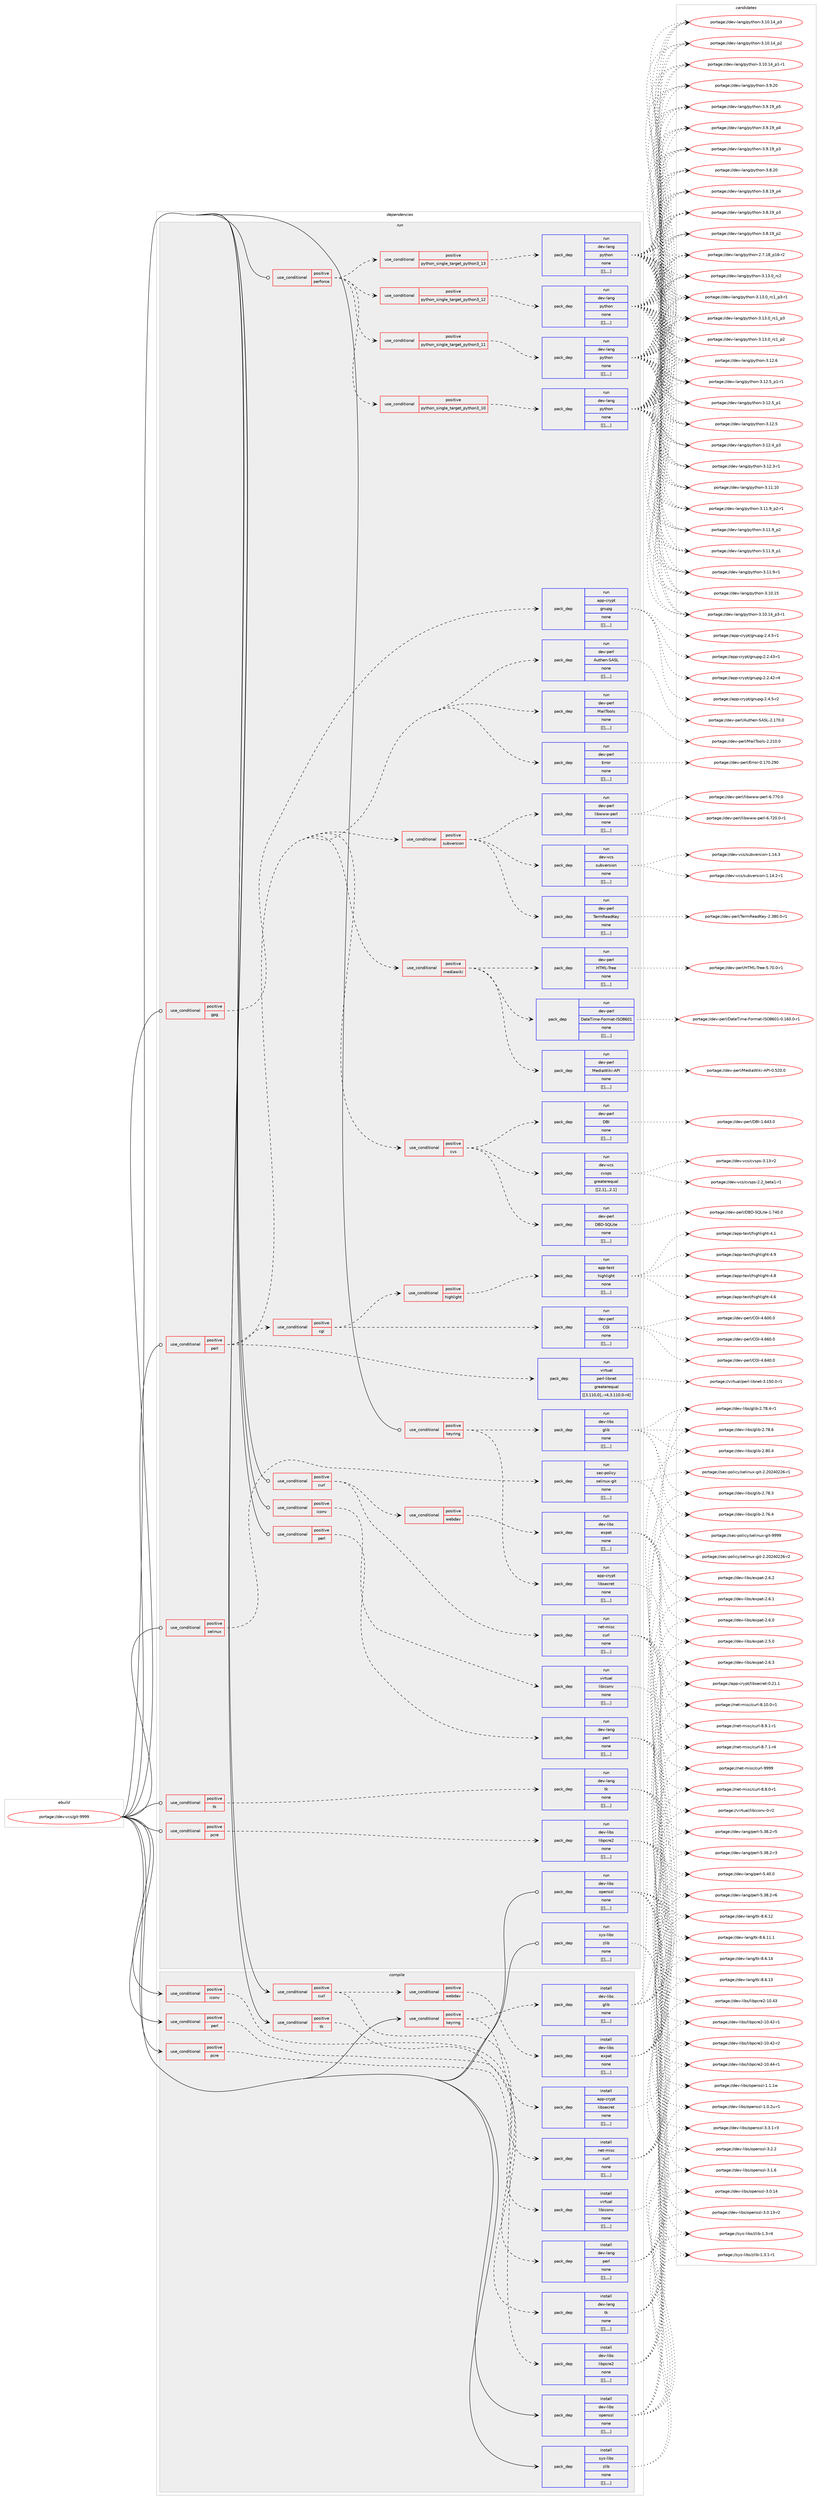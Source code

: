 digraph prolog {

# *************
# Graph options
# *************

newrank=true;
concentrate=true;
compound=true;
graph [rankdir=LR,fontname=Helvetica,fontsize=10,ranksep=1.5];#, ranksep=2.5, nodesep=0.2];
edge  [arrowhead=vee];
node  [fontname=Helvetica,fontsize=10];

# **********
# The ebuild
# **********

subgraph cluster_leftcol {
color=gray;
label=<<i>ebuild</i>>;
id [label="portage://dev-vcs/git-9999", color=red, width=4, href="../dev-vcs/git-9999.svg"];
}

# ****************
# The dependencies
# ****************

subgraph cluster_midcol {
color=gray;
label=<<i>dependencies</i>>;
subgraph cluster_compile {
fillcolor="#eeeeee";
style=filled;
label=<<i>compile</i>>;
subgraph cond63861 {
dependency224707 [label=<<TABLE BORDER="0" CELLBORDER="1" CELLSPACING="0" CELLPADDING="4"><TR><TD ROWSPAN="3" CELLPADDING="10">use_conditional</TD></TR><TR><TD>positive</TD></TR><TR><TD>curl</TD></TR></TABLE>>, shape=none, color=red];
subgraph pack159391 {
dependency224708 [label=<<TABLE BORDER="0" CELLBORDER="1" CELLSPACING="0" CELLPADDING="4" WIDTH="220"><TR><TD ROWSPAN="6" CELLPADDING="30">pack_dep</TD></TR><TR><TD WIDTH="110">install</TD></TR><TR><TD>net-misc</TD></TR><TR><TD>curl</TD></TR><TR><TD>none</TD></TR><TR><TD>[[],,,,]</TD></TR></TABLE>>, shape=none, color=blue];
}
dependency224707:e -> dependency224708:w [weight=20,style="dashed",arrowhead="vee"];
subgraph cond63862 {
dependency224709 [label=<<TABLE BORDER="0" CELLBORDER="1" CELLSPACING="0" CELLPADDING="4"><TR><TD ROWSPAN="3" CELLPADDING="10">use_conditional</TD></TR><TR><TD>positive</TD></TR><TR><TD>webdav</TD></TR></TABLE>>, shape=none, color=red];
subgraph pack159392 {
dependency224710 [label=<<TABLE BORDER="0" CELLBORDER="1" CELLSPACING="0" CELLPADDING="4" WIDTH="220"><TR><TD ROWSPAN="6" CELLPADDING="30">pack_dep</TD></TR><TR><TD WIDTH="110">install</TD></TR><TR><TD>dev-libs</TD></TR><TR><TD>expat</TD></TR><TR><TD>none</TD></TR><TR><TD>[[],,,,]</TD></TR></TABLE>>, shape=none, color=blue];
}
dependency224709:e -> dependency224710:w [weight=20,style="dashed",arrowhead="vee"];
}
dependency224707:e -> dependency224709:w [weight=20,style="dashed",arrowhead="vee"];
}
id:e -> dependency224707:w [weight=20,style="solid",arrowhead="vee"];
subgraph cond63863 {
dependency224711 [label=<<TABLE BORDER="0" CELLBORDER="1" CELLSPACING="0" CELLPADDING="4"><TR><TD ROWSPAN="3" CELLPADDING="10">use_conditional</TD></TR><TR><TD>positive</TD></TR><TR><TD>iconv</TD></TR></TABLE>>, shape=none, color=red];
subgraph pack159393 {
dependency224712 [label=<<TABLE BORDER="0" CELLBORDER="1" CELLSPACING="0" CELLPADDING="4" WIDTH="220"><TR><TD ROWSPAN="6" CELLPADDING="30">pack_dep</TD></TR><TR><TD WIDTH="110">install</TD></TR><TR><TD>virtual</TD></TR><TR><TD>libiconv</TD></TR><TR><TD>none</TD></TR><TR><TD>[[],,,,]</TD></TR></TABLE>>, shape=none, color=blue];
}
dependency224711:e -> dependency224712:w [weight=20,style="dashed",arrowhead="vee"];
}
id:e -> dependency224711:w [weight=20,style="solid",arrowhead="vee"];
subgraph cond63864 {
dependency224713 [label=<<TABLE BORDER="0" CELLBORDER="1" CELLSPACING="0" CELLPADDING="4"><TR><TD ROWSPAN="3" CELLPADDING="10">use_conditional</TD></TR><TR><TD>positive</TD></TR><TR><TD>keyring</TD></TR></TABLE>>, shape=none, color=red];
subgraph pack159394 {
dependency224714 [label=<<TABLE BORDER="0" CELLBORDER="1" CELLSPACING="0" CELLPADDING="4" WIDTH="220"><TR><TD ROWSPAN="6" CELLPADDING="30">pack_dep</TD></TR><TR><TD WIDTH="110">install</TD></TR><TR><TD>app-crypt</TD></TR><TR><TD>libsecret</TD></TR><TR><TD>none</TD></TR><TR><TD>[[],,,,]</TD></TR></TABLE>>, shape=none, color=blue];
}
dependency224713:e -> dependency224714:w [weight=20,style="dashed",arrowhead="vee"];
subgraph pack159395 {
dependency224715 [label=<<TABLE BORDER="0" CELLBORDER="1" CELLSPACING="0" CELLPADDING="4" WIDTH="220"><TR><TD ROWSPAN="6" CELLPADDING="30">pack_dep</TD></TR><TR><TD WIDTH="110">install</TD></TR><TR><TD>dev-libs</TD></TR><TR><TD>glib</TD></TR><TR><TD>none</TD></TR><TR><TD>[[],,,,]</TD></TR></TABLE>>, shape=none, color=blue];
}
dependency224713:e -> dependency224715:w [weight=20,style="dashed",arrowhead="vee"];
}
id:e -> dependency224713:w [weight=20,style="solid",arrowhead="vee"];
subgraph cond63865 {
dependency224716 [label=<<TABLE BORDER="0" CELLBORDER="1" CELLSPACING="0" CELLPADDING="4"><TR><TD ROWSPAN="3" CELLPADDING="10">use_conditional</TD></TR><TR><TD>positive</TD></TR><TR><TD>pcre</TD></TR></TABLE>>, shape=none, color=red];
subgraph pack159396 {
dependency224717 [label=<<TABLE BORDER="0" CELLBORDER="1" CELLSPACING="0" CELLPADDING="4" WIDTH="220"><TR><TD ROWSPAN="6" CELLPADDING="30">pack_dep</TD></TR><TR><TD WIDTH="110">install</TD></TR><TR><TD>dev-libs</TD></TR><TR><TD>libpcre2</TD></TR><TR><TD>none</TD></TR><TR><TD>[[],,,,]</TD></TR></TABLE>>, shape=none, color=blue];
}
dependency224716:e -> dependency224717:w [weight=20,style="dashed",arrowhead="vee"];
}
id:e -> dependency224716:w [weight=20,style="solid",arrowhead="vee"];
subgraph cond63866 {
dependency224718 [label=<<TABLE BORDER="0" CELLBORDER="1" CELLSPACING="0" CELLPADDING="4"><TR><TD ROWSPAN="3" CELLPADDING="10">use_conditional</TD></TR><TR><TD>positive</TD></TR><TR><TD>perl</TD></TR></TABLE>>, shape=none, color=red];
subgraph pack159397 {
dependency224719 [label=<<TABLE BORDER="0" CELLBORDER="1" CELLSPACING="0" CELLPADDING="4" WIDTH="220"><TR><TD ROWSPAN="6" CELLPADDING="30">pack_dep</TD></TR><TR><TD WIDTH="110">install</TD></TR><TR><TD>dev-lang</TD></TR><TR><TD>perl</TD></TR><TR><TD>none</TD></TR><TR><TD>[[],,,,]</TD></TR></TABLE>>, shape=none, color=blue];
}
dependency224718:e -> dependency224719:w [weight=20,style="dashed",arrowhead="vee"];
}
id:e -> dependency224718:w [weight=20,style="solid",arrowhead="vee"];
subgraph cond63867 {
dependency224720 [label=<<TABLE BORDER="0" CELLBORDER="1" CELLSPACING="0" CELLPADDING="4"><TR><TD ROWSPAN="3" CELLPADDING="10">use_conditional</TD></TR><TR><TD>positive</TD></TR><TR><TD>tk</TD></TR></TABLE>>, shape=none, color=red];
subgraph pack159398 {
dependency224721 [label=<<TABLE BORDER="0" CELLBORDER="1" CELLSPACING="0" CELLPADDING="4" WIDTH="220"><TR><TD ROWSPAN="6" CELLPADDING="30">pack_dep</TD></TR><TR><TD WIDTH="110">install</TD></TR><TR><TD>dev-lang</TD></TR><TR><TD>tk</TD></TR><TR><TD>none</TD></TR><TR><TD>[[],,,,]</TD></TR></TABLE>>, shape=none, color=blue];
}
dependency224720:e -> dependency224721:w [weight=20,style="dashed",arrowhead="vee"];
}
id:e -> dependency224720:w [weight=20,style="solid",arrowhead="vee"];
subgraph pack159399 {
dependency224722 [label=<<TABLE BORDER="0" CELLBORDER="1" CELLSPACING="0" CELLPADDING="4" WIDTH="220"><TR><TD ROWSPAN="6" CELLPADDING="30">pack_dep</TD></TR><TR><TD WIDTH="110">install</TD></TR><TR><TD>dev-libs</TD></TR><TR><TD>openssl</TD></TR><TR><TD>none</TD></TR><TR><TD>[[],,,,]</TD></TR></TABLE>>, shape=none, color=blue];
}
id:e -> dependency224722:w [weight=20,style="solid",arrowhead="vee"];
subgraph pack159400 {
dependency224723 [label=<<TABLE BORDER="0" CELLBORDER="1" CELLSPACING="0" CELLPADDING="4" WIDTH="220"><TR><TD ROWSPAN="6" CELLPADDING="30">pack_dep</TD></TR><TR><TD WIDTH="110">install</TD></TR><TR><TD>sys-libs</TD></TR><TR><TD>zlib</TD></TR><TR><TD>none</TD></TR><TR><TD>[[],,,,]</TD></TR></TABLE>>, shape=none, color=blue];
}
id:e -> dependency224723:w [weight=20,style="solid",arrowhead="vee"];
}
subgraph cluster_compileandrun {
fillcolor="#eeeeee";
style=filled;
label=<<i>compile and run</i>>;
}
subgraph cluster_run {
fillcolor="#eeeeee";
style=filled;
label=<<i>run</i>>;
subgraph cond63868 {
dependency224724 [label=<<TABLE BORDER="0" CELLBORDER="1" CELLSPACING="0" CELLPADDING="4"><TR><TD ROWSPAN="3" CELLPADDING="10">use_conditional</TD></TR><TR><TD>positive</TD></TR><TR><TD>curl</TD></TR></TABLE>>, shape=none, color=red];
subgraph pack159401 {
dependency224725 [label=<<TABLE BORDER="0" CELLBORDER="1" CELLSPACING="0" CELLPADDING="4" WIDTH="220"><TR><TD ROWSPAN="6" CELLPADDING="30">pack_dep</TD></TR><TR><TD WIDTH="110">run</TD></TR><TR><TD>net-misc</TD></TR><TR><TD>curl</TD></TR><TR><TD>none</TD></TR><TR><TD>[[],,,,]</TD></TR></TABLE>>, shape=none, color=blue];
}
dependency224724:e -> dependency224725:w [weight=20,style="dashed",arrowhead="vee"];
subgraph cond63869 {
dependency224726 [label=<<TABLE BORDER="0" CELLBORDER="1" CELLSPACING="0" CELLPADDING="4"><TR><TD ROWSPAN="3" CELLPADDING="10">use_conditional</TD></TR><TR><TD>positive</TD></TR><TR><TD>webdav</TD></TR></TABLE>>, shape=none, color=red];
subgraph pack159402 {
dependency224727 [label=<<TABLE BORDER="0" CELLBORDER="1" CELLSPACING="0" CELLPADDING="4" WIDTH="220"><TR><TD ROWSPAN="6" CELLPADDING="30">pack_dep</TD></TR><TR><TD WIDTH="110">run</TD></TR><TR><TD>dev-libs</TD></TR><TR><TD>expat</TD></TR><TR><TD>none</TD></TR><TR><TD>[[],,,,]</TD></TR></TABLE>>, shape=none, color=blue];
}
dependency224726:e -> dependency224727:w [weight=20,style="dashed",arrowhead="vee"];
}
dependency224724:e -> dependency224726:w [weight=20,style="dashed",arrowhead="vee"];
}
id:e -> dependency224724:w [weight=20,style="solid",arrowhead="odot"];
subgraph cond63870 {
dependency224728 [label=<<TABLE BORDER="0" CELLBORDER="1" CELLSPACING="0" CELLPADDING="4"><TR><TD ROWSPAN="3" CELLPADDING="10">use_conditional</TD></TR><TR><TD>positive</TD></TR><TR><TD>gpg</TD></TR></TABLE>>, shape=none, color=red];
subgraph pack159403 {
dependency224729 [label=<<TABLE BORDER="0" CELLBORDER="1" CELLSPACING="0" CELLPADDING="4" WIDTH="220"><TR><TD ROWSPAN="6" CELLPADDING="30">pack_dep</TD></TR><TR><TD WIDTH="110">run</TD></TR><TR><TD>app-crypt</TD></TR><TR><TD>gnupg</TD></TR><TR><TD>none</TD></TR><TR><TD>[[],,,,]</TD></TR></TABLE>>, shape=none, color=blue];
}
dependency224728:e -> dependency224729:w [weight=20,style="dashed",arrowhead="vee"];
}
id:e -> dependency224728:w [weight=20,style="solid",arrowhead="odot"];
subgraph cond63871 {
dependency224730 [label=<<TABLE BORDER="0" CELLBORDER="1" CELLSPACING="0" CELLPADDING="4"><TR><TD ROWSPAN="3" CELLPADDING="10">use_conditional</TD></TR><TR><TD>positive</TD></TR><TR><TD>iconv</TD></TR></TABLE>>, shape=none, color=red];
subgraph pack159404 {
dependency224731 [label=<<TABLE BORDER="0" CELLBORDER="1" CELLSPACING="0" CELLPADDING="4" WIDTH="220"><TR><TD ROWSPAN="6" CELLPADDING="30">pack_dep</TD></TR><TR><TD WIDTH="110">run</TD></TR><TR><TD>virtual</TD></TR><TR><TD>libiconv</TD></TR><TR><TD>none</TD></TR><TR><TD>[[],,,,]</TD></TR></TABLE>>, shape=none, color=blue];
}
dependency224730:e -> dependency224731:w [weight=20,style="dashed",arrowhead="vee"];
}
id:e -> dependency224730:w [weight=20,style="solid",arrowhead="odot"];
subgraph cond63872 {
dependency224732 [label=<<TABLE BORDER="0" CELLBORDER="1" CELLSPACING="0" CELLPADDING="4"><TR><TD ROWSPAN="3" CELLPADDING="10">use_conditional</TD></TR><TR><TD>positive</TD></TR><TR><TD>keyring</TD></TR></TABLE>>, shape=none, color=red];
subgraph pack159405 {
dependency224733 [label=<<TABLE BORDER="0" CELLBORDER="1" CELLSPACING="0" CELLPADDING="4" WIDTH="220"><TR><TD ROWSPAN="6" CELLPADDING="30">pack_dep</TD></TR><TR><TD WIDTH="110">run</TD></TR><TR><TD>app-crypt</TD></TR><TR><TD>libsecret</TD></TR><TR><TD>none</TD></TR><TR><TD>[[],,,,]</TD></TR></TABLE>>, shape=none, color=blue];
}
dependency224732:e -> dependency224733:w [weight=20,style="dashed",arrowhead="vee"];
subgraph pack159406 {
dependency224734 [label=<<TABLE BORDER="0" CELLBORDER="1" CELLSPACING="0" CELLPADDING="4" WIDTH="220"><TR><TD ROWSPAN="6" CELLPADDING="30">pack_dep</TD></TR><TR><TD WIDTH="110">run</TD></TR><TR><TD>dev-libs</TD></TR><TR><TD>glib</TD></TR><TR><TD>none</TD></TR><TR><TD>[[],,,,]</TD></TR></TABLE>>, shape=none, color=blue];
}
dependency224732:e -> dependency224734:w [weight=20,style="dashed",arrowhead="vee"];
}
id:e -> dependency224732:w [weight=20,style="solid",arrowhead="odot"];
subgraph cond63873 {
dependency224735 [label=<<TABLE BORDER="0" CELLBORDER="1" CELLSPACING="0" CELLPADDING="4"><TR><TD ROWSPAN="3" CELLPADDING="10">use_conditional</TD></TR><TR><TD>positive</TD></TR><TR><TD>pcre</TD></TR></TABLE>>, shape=none, color=red];
subgraph pack159407 {
dependency224736 [label=<<TABLE BORDER="0" CELLBORDER="1" CELLSPACING="0" CELLPADDING="4" WIDTH="220"><TR><TD ROWSPAN="6" CELLPADDING="30">pack_dep</TD></TR><TR><TD WIDTH="110">run</TD></TR><TR><TD>dev-libs</TD></TR><TR><TD>libpcre2</TD></TR><TR><TD>none</TD></TR><TR><TD>[[],,,,]</TD></TR></TABLE>>, shape=none, color=blue];
}
dependency224735:e -> dependency224736:w [weight=20,style="dashed",arrowhead="vee"];
}
id:e -> dependency224735:w [weight=20,style="solid",arrowhead="odot"];
subgraph cond63874 {
dependency224737 [label=<<TABLE BORDER="0" CELLBORDER="1" CELLSPACING="0" CELLPADDING="4"><TR><TD ROWSPAN="3" CELLPADDING="10">use_conditional</TD></TR><TR><TD>positive</TD></TR><TR><TD>perforce</TD></TR></TABLE>>, shape=none, color=red];
subgraph cond63875 {
dependency224738 [label=<<TABLE BORDER="0" CELLBORDER="1" CELLSPACING="0" CELLPADDING="4"><TR><TD ROWSPAN="3" CELLPADDING="10">use_conditional</TD></TR><TR><TD>positive</TD></TR><TR><TD>python_single_target_python3_10</TD></TR></TABLE>>, shape=none, color=red];
subgraph pack159408 {
dependency224739 [label=<<TABLE BORDER="0" CELLBORDER="1" CELLSPACING="0" CELLPADDING="4" WIDTH="220"><TR><TD ROWSPAN="6" CELLPADDING="30">pack_dep</TD></TR><TR><TD WIDTH="110">run</TD></TR><TR><TD>dev-lang</TD></TR><TR><TD>python</TD></TR><TR><TD>none</TD></TR><TR><TD>[[],,,,]</TD></TR></TABLE>>, shape=none, color=blue];
}
dependency224738:e -> dependency224739:w [weight=20,style="dashed",arrowhead="vee"];
}
dependency224737:e -> dependency224738:w [weight=20,style="dashed",arrowhead="vee"];
subgraph cond63876 {
dependency224740 [label=<<TABLE BORDER="0" CELLBORDER="1" CELLSPACING="0" CELLPADDING="4"><TR><TD ROWSPAN="3" CELLPADDING="10">use_conditional</TD></TR><TR><TD>positive</TD></TR><TR><TD>python_single_target_python3_11</TD></TR></TABLE>>, shape=none, color=red];
subgraph pack159409 {
dependency224741 [label=<<TABLE BORDER="0" CELLBORDER="1" CELLSPACING="0" CELLPADDING="4" WIDTH="220"><TR><TD ROWSPAN="6" CELLPADDING="30">pack_dep</TD></TR><TR><TD WIDTH="110">run</TD></TR><TR><TD>dev-lang</TD></TR><TR><TD>python</TD></TR><TR><TD>none</TD></TR><TR><TD>[[],,,,]</TD></TR></TABLE>>, shape=none, color=blue];
}
dependency224740:e -> dependency224741:w [weight=20,style="dashed",arrowhead="vee"];
}
dependency224737:e -> dependency224740:w [weight=20,style="dashed",arrowhead="vee"];
subgraph cond63877 {
dependency224742 [label=<<TABLE BORDER="0" CELLBORDER="1" CELLSPACING="0" CELLPADDING="4"><TR><TD ROWSPAN="3" CELLPADDING="10">use_conditional</TD></TR><TR><TD>positive</TD></TR><TR><TD>python_single_target_python3_12</TD></TR></TABLE>>, shape=none, color=red];
subgraph pack159410 {
dependency224743 [label=<<TABLE BORDER="0" CELLBORDER="1" CELLSPACING="0" CELLPADDING="4" WIDTH="220"><TR><TD ROWSPAN="6" CELLPADDING="30">pack_dep</TD></TR><TR><TD WIDTH="110">run</TD></TR><TR><TD>dev-lang</TD></TR><TR><TD>python</TD></TR><TR><TD>none</TD></TR><TR><TD>[[],,,,]</TD></TR></TABLE>>, shape=none, color=blue];
}
dependency224742:e -> dependency224743:w [weight=20,style="dashed",arrowhead="vee"];
}
dependency224737:e -> dependency224742:w [weight=20,style="dashed",arrowhead="vee"];
subgraph cond63878 {
dependency224744 [label=<<TABLE BORDER="0" CELLBORDER="1" CELLSPACING="0" CELLPADDING="4"><TR><TD ROWSPAN="3" CELLPADDING="10">use_conditional</TD></TR><TR><TD>positive</TD></TR><TR><TD>python_single_target_python3_13</TD></TR></TABLE>>, shape=none, color=red];
subgraph pack159411 {
dependency224745 [label=<<TABLE BORDER="0" CELLBORDER="1" CELLSPACING="0" CELLPADDING="4" WIDTH="220"><TR><TD ROWSPAN="6" CELLPADDING="30">pack_dep</TD></TR><TR><TD WIDTH="110">run</TD></TR><TR><TD>dev-lang</TD></TR><TR><TD>python</TD></TR><TR><TD>none</TD></TR><TR><TD>[[],,,,]</TD></TR></TABLE>>, shape=none, color=blue];
}
dependency224744:e -> dependency224745:w [weight=20,style="dashed",arrowhead="vee"];
}
dependency224737:e -> dependency224744:w [weight=20,style="dashed",arrowhead="vee"];
}
id:e -> dependency224737:w [weight=20,style="solid",arrowhead="odot"];
subgraph cond63879 {
dependency224746 [label=<<TABLE BORDER="0" CELLBORDER="1" CELLSPACING="0" CELLPADDING="4"><TR><TD ROWSPAN="3" CELLPADDING="10">use_conditional</TD></TR><TR><TD>positive</TD></TR><TR><TD>perl</TD></TR></TABLE>>, shape=none, color=red];
subgraph pack159412 {
dependency224747 [label=<<TABLE BORDER="0" CELLBORDER="1" CELLSPACING="0" CELLPADDING="4" WIDTH="220"><TR><TD ROWSPAN="6" CELLPADDING="30">pack_dep</TD></TR><TR><TD WIDTH="110">run</TD></TR><TR><TD>dev-lang</TD></TR><TR><TD>perl</TD></TR><TR><TD>none</TD></TR><TR><TD>[[],,,,]</TD></TR></TABLE>>, shape=none, color=blue];
}
dependency224746:e -> dependency224747:w [weight=20,style="dashed",arrowhead="vee"];
}
id:e -> dependency224746:w [weight=20,style="solid",arrowhead="odot"];
subgraph cond63880 {
dependency224748 [label=<<TABLE BORDER="0" CELLBORDER="1" CELLSPACING="0" CELLPADDING="4"><TR><TD ROWSPAN="3" CELLPADDING="10">use_conditional</TD></TR><TR><TD>positive</TD></TR><TR><TD>perl</TD></TR></TABLE>>, shape=none, color=red];
subgraph pack159413 {
dependency224749 [label=<<TABLE BORDER="0" CELLBORDER="1" CELLSPACING="0" CELLPADDING="4" WIDTH="220"><TR><TD ROWSPAN="6" CELLPADDING="30">pack_dep</TD></TR><TR><TD WIDTH="110">run</TD></TR><TR><TD>dev-perl</TD></TR><TR><TD>Error</TD></TR><TR><TD>none</TD></TR><TR><TD>[[],,,,]</TD></TR></TABLE>>, shape=none, color=blue];
}
dependency224748:e -> dependency224749:w [weight=20,style="dashed",arrowhead="vee"];
subgraph pack159414 {
dependency224750 [label=<<TABLE BORDER="0" CELLBORDER="1" CELLSPACING="0" CELLPADDING="4" WIDTH="220"><TR><TD ROWSPAN="6" CELLPADDING="30">pack_dep</TD></TR><TR><TD WIDTH="110">run</TD></TR><TR><TD>dev-perl</TD></TR><TR><TD>MailTools</TD></TR><TR><TD>none</TD></TR><TR><TD>[[],,,,]</TD></TR></TABLE>>, shape=none, color=blue];
}
dependency224748:e -> dependency224750:w [weight=20,style="dashed",arrowhead="vee"];
subgraph pack159415 {
dependency224751 [label=<<TABLE BORDER="0" CELLBORDER="1" CELLSPACING="0" CELLPADDING="4" WIDTH="220"><TR><TD ROWSPAN="6" CELLPADDING="30">pack_dep</TD></TR><TR><TD WIDTH="110">run</TD></TR><TR><TD>dev-perl</TD></TR><TR><TD>Authen-SASL</TD></TR><TR><TD>none</TD></TR><TR><TD>[[],,,,]</TD></TR></TABLE>>, shape=none, color=blue];
}
dependency224748:e -> dependency224751:w [weight=20,style="dashed",arrowhead="vee"];
subgraph pack159416 {
dependency224752 [label=<<TABLE BORDER="0" CELLBORDER="1" CELLSPACING="0" CELLPADDING="4" WIDTH="220"><TR><TD ROWSPAN="6" CELLPADDING="30">pack_dep</TD></TR><TR><TD WIDTH="110">run</TD></TR><TR><TD>virtual</TD></TR><TR><TD>perl-libnet</TD></TR><TR><TD>greaterequal</TD></TR><TR><TD>[[3,110,0],,-r4,3.110.0-r4]</TD></TR></TABLE>>, shape=none, color=blue];
}
dependency224748:e -> dependency224752:w [weight=20,style="dashed",arrowhead="vee"];
subgraph cond63881 {
dependency224753 [label=<<TABLE BORDER="0" CELLBORDER="1" CELLSPACING="0" CELLPADDING="4"><TR><TD ROWSPAN="3" CELLPADDING="10">use_conditional</TD></TR><TR><TD>positive</TD></TR><TR><TD>cgi</TD></TR></TABLE>>, shape=none, color=red];
subgraph pack159417 {
dependency224754 [label=<<TABLE BORDER="0" CELLBORDER="1" CELLSPACING="0" CELLPADDING="4" WIDTH="220"><TR><TD ROWSPAN="6" CELLPADDING="30">pack_dep</TD></TR><TR><TD WIDTH="110">run</TD></TR><TR><TD>dev-perl</TD></TR><TR><TD>CGI</TD></TR><TR><TD>none</TD></TR><TR><TD>[[],,,,]</TD></TR></TABLE>>, shape=none, color=blue];
}
dependency224753:e -> dependency224754:w [weight=20,style="dashed",arrowhead="vee"];
subgraph cond63882 {
dependency224755 [label=<<TABLE BORDER="0" CELLBORDER="1" CELLSPACING="0" CELLPADDING="4"><TR><TD ROWSPAN="3" CELLPADDING="10">use_conditional</TD></TR><TR><TD>positive</TD></TR><TR><TD>highlight</TD></TR></TABLE>>, shape=none, color=red];
subgraph pack159418 {
dependency224756 [label=<<TABLE BORDER="0" CELLBORDER="1" CELLSPACING="0" CELLPADDING="4" WIDTH="220"><TR><TD ROWSPAN="6" CELLPADDING="30">pack_dep</TD></TR><TR><TD WIDTH="110">run</TD></TR><TR><TD>app-text</TD></TR><TR><TD>highlight</TD></TR><TR><TD>none</TD></TR><TR><TD>[[],,,,]</TD></TR></TABLE>>, shape=none, color=blue];
}
dependency224755:e -> dependency224756:w [weight=20,style="dashed",arrowhead="vee"];
}
dependency224753:e -> dependency224755:w [weight=20,style="dashed",arrowhead="vee"];
}
dependency224748:e -> dependency224753:w [weight=20,style="dashed",arrowhead="vee"];
subgraph cond63883 {
dependency224757 [label=<<TABLE BORDER="0" CELLBORDER="1" CELLSPACING="0" CELLPADDING="4"><TR><TD ROWSPAN="3" CELLPADDING="10">use_conditional</TD></TR><TR><TD>positive</TD></TR><TR><TD>cvs</TD></TR></TABLE>>, shape=none, color=red];
subgraph pack159419 {
dependency224758 [label=<<TABLE BORDER="0" CELLBORDER="1" CELLSPACING="0" CELLPADDING="4" WIDTH="220"><TR><TD ROWSPAN="6" CELLPADDING="30">pack_dep</TD></TR><TR><TD WIDTH="110">run</TD></TR><TR><TD>dev-vcs</TD></TR><TR><TD>cvsps</TD></TR><TR><TD>greaterequal</TD></TR><TR><TD>[[2,1],,,2.1]</TD></TR></TABLE>>, shape=none, color=blue];
}
dependency224757:e -> dependency224758:w [weight=20,style="dashed",arrowhead="vee"];
subgraph pack159420 {
dependency224759 [label=<<TABLE BORDER="0" CELLBORDER="1" CELLSPACING="0" CELLPADDING="4" WIDTH="220"><TR><TD ROWSPAN="6" CELLPADDING="30">pack_dep</TD></TR><TR><TD WIDTH="110">run</TD></TR><TR><TD>dev-perl</TD></TR><TR><TD>DBI</TD></TR><TR><TD>none</TD></TR><TR><TD>[[],,,,]</TD></TR></TABLE>>, shape=none, color=blue];
}
dependency224757:e -> dependency224759:w [weight=20,style="dashed",arrowhead="vee"];
subgraph pack159421 {
dependency224760 [label=<<TABLE BORDER="0" CELLBORDER="1" CELLSPACING="0" CELLPADDING="4" WIDTH="220"><TR><TD ROWSPAN="6" CELLPADDING="30">pack_dep</TD></TR><TR><TD WIDTH="110">run</TD></TR><TR><TD>dev-perl</TD></TR><TR><TD>DBD-SQLite</TD></TR><TR><TD>none</TD></TR><TR><TD>[[],,,,]</TD></TR></TABLE>>, shape=none, color=blue];
}
dependency224757:e -> dependency224760:w [weight=20,style="dashed",arrowhead="vee"];
}
dependency224748:e -> dependency224757:w [weight=20,style="dashed",arrowhead="vee"];
subgraph cond63884 {
dependency224761 [label=<<TABLE BORDER="0" CELLBORDER="1" CELLSPACING="0" CELLPADDING="4"><TR><TD ROWSPAN="3" CELLPADDING="10">use_conditional</TD></TR><TR><TD>positive</TD></TR><TR><TD>mediawiki</TD></TR></TABLE>>, shape=none, color=red];
subgraph pack159422 {
dependency224762 [label=<<TABLE BORDER="0" CELLBORDER="1" CELLSPACING="0" CELLPADDING="4" WIDTH="220"><TR><TD ROWSPAN="6" CELLPADDING="30">pack_dep</TD></TR><TR><TD WIDTH="110">run</TD></TR><TR><TD>dev-perl</TD></TR><TR><TD>DateTime-Format-ISO8601</TD></TR><TR><TD>none</TD></TR><TR><TD>[[],,,,]</TD></TR></TABLE>>, shape=none, color=blue];
}
dependency224761:e -> dependency224762:w [weight=20,style="dashed",arrowhead="vee"];
subgraph pack159423 {
dependency224763 [label=<<TABLE BORDER="0" CELLBORDER="1" CELLSPACING="0" CELLPADDING="4" WIDTH="220"><TR><TD ROWSPAN="6" CELLPADDING="30">pack_dep</TD></TR><TR><TD WIDTH="110">run</TD></TR><TR><TD>dev-perl</TD></TR><TR><TD>HTML-Tree</TD></TR><TR><TD>none</TD></TR><TR><TD>[[],,,,]</TD></TR></TABLE>>, shape=none, color=blue];
}
dependency224761:e -> dependency224763:w [weight=20,style="dashed",arrowhead="vee"];
subgraph pack159424 {
dependency224764 [label=<<TABLE BORDER="0" CELLBORDER="1" CELLSPACING="0" CELLPADDING="4" WIDTH="220"><TR><TD ROWSPAN="6" CELLPADDING="30">pack_dep</TD></TR><TR><TD WIDTH="110">run</TD></TR><TR><TD>dev-perl</TD></TR><TR><TD>MediaWiki-API</TD></TR><TR><TD>none</TD></TR><TR><TD>[[],,,,]</TD></TR></TABLE>>, shape=none, color=blue];
}
dependency224761:e -> dependency224764:w [weight=20,style="dashed",arrowhead="vee"];
}
dependency224748:e -> dependency224761:w [weight=20,style="dashed",arrowhead="vee"];
subgraph cond63885 {
dependency224765 [label=<<TABLE BORDER="0" CELLBORDER="1" CELLSPACING="0" CELLPADDING="4"><TR><TD ROWSPAN="3" CELLPADDING="10">use_conditional</TD></TR><TR><TD>positive</TD></TR><TR><TD>subversion</TD></TR></TABLE>>, shape=none, color=red];
subgraph pack159425 {
dependency224766 [label=<<TABLE BORDER="0" CELLBORDER="1" CELLSPACING="0" CELLPADDING="4" WIDTH="220"><TR><TD ROWSPAN="6" CELLPADDING="30">pack_dep</TD></TR><TR><TD WIDTH="110">run</TD></TR><TR><TD>dev-vcs</TD></TR><TR><TD>subversion</TD></TR><TR><TD>none</TD></TR><TR><TD>[[],,,,]</TD></TR></TABLE>>, shape=none, color=blue];
}
dependency224765:e -> dependency224766:w [weight=20,style="dashed",arrowhead="vee"];
subgraph pack159426 {
dependency224767 [label=<<TABLE BORDER="0" CELLBORDER="1" CELLSPACING="0" CELLPADDING="4" WIDTH="220"><TR><TD ROWSPAN="6" CELLPADDING="30">pack_dep</TD></TR><TR><TD WIDTH="110">run</TD></TR><TR><TD>dev-perl</TD></TR><TR><TD>libwww-perl</TD></TR><TR><TD>none</TD></TR><TR><TD>[[],,,,]</TD></TR></TABLE>>, shape=none, color=blue];
}
dependency224765:e -> dependency224767:w [weight=20,style="dashed",arrowhead="vee"];
subgraph pack159427 {
dependency224768 [label=<<TABLE BORDER="0" CELLBORDER="1" CELLSPACING="0" CELLPADDING="4" WIDTH="220"><TR><TD ROWSPAN="6" CELLPADDING="30">pack_dep</TD></TR><TR><TD WIDTH="110">run</TD></TR><TR><TD>dev-perl</TD></TR><TR><TD>TermReadKey</TD></TR><TR><TD>none</TD></TR><TR><TD>[[],,,,]</TD></TR></TABLE>>, shape=none, color=blue];
}
dependency224765:e -> dependency224768:w [weight=20,style="dashed",arrowhead="vee"];
}
dependency224748:e -> dependency224765:w [weight=20,style="dashed",arrowhead="vee"];
}
id:e -> dependency224748:w [weight=20,style="solid",arrowhead="odot"];
subgraph cond63886 {
dependency224769 [label=<<TABLE BORDER="0" CELLBORDER="1" CELLSPACING="0" CELLPADDING="4"><TR><TD ROWSPAN="3" CELLPADDING="10">use_conditional</TD></TR><TR><TD>positive</TD></TR><TR><TD>selinux</TD></TR></TABLE>>, shape=none, color=red];
subgraph pack159428 {
dependency224770 [label=<<TABLE BORDER="0" CELLBORDER="1" CELLSPACING="0" CELLPADDING="4" WIDTH="220"><TR><TD ROWSPAN="6" CELLPADDING="30">pack_dep</TD></TR><TR><TD WIDTH="110">run</TD></TR><TR><TD>sec-policy</TD></TR><TR><TD>selinux-git</TD></TR><TR><TD>none</TD></TR><TR><TD>[[],,,,]</TD></TR></TABLE>>, shape=none, color=blue];
}
dependency224769:e -> dependency224770:w [weight=20,style="dashed",arrowhead="vee"];
}
id:e -> dependency224769:w [weight=20,style="solid",arrowhead="odot"];
subgraph cond63887 {
dependency224771 [label=<<TABLE BORDER="0" CELLBORDER="1" CELLSPACING="0" CELLPADDING="4"><TR><TD ROWSPAN="3" CELLPADDING="10">use_conditional</TD></TR><TR><TD>positive</TD></TR><TR><TD>tk</TD></TR></TABLE>>, shape=none, color=red];
subgraph pack159429 {
dependency224772 [label=<<TABLE BORDER="0" CELLBORDER="1" CELLSPACING="0" CELLPADDING="4" WIDTH="220"><TR><TD ROWSPAN="6" CELLPADDING="30">pack_dep</TD></TR><TR><TD WIDTH="110">run</TD></TR><TR><TD>dev-lang</TD></TR><TR><TD>tk</TD></TR><TR><TD>none</TD></TR><TR><TD>[[],,,,]</TD></TR></TABLE>>, shape=none, color=blue];
}
dependency224771:e -> dependency224772:w [weight=20,style="dashed",arrowhead="vee"];
}
id:e -> dependency224771:w [weight=20,style="solid",arrowhead="odot"];
subgraph pack159430 {
dependency224773 [label=<<TABLE BORDER="0" CELLBORDER="1" CELLSPACING="0" CELLPADDING="4" WIDTH="220"><TR><TD ROWSPAN="6" CELLPADDING="30">pack_dep</TD></TR><TR><TD WIDTH="110">run</TD></TR><TR><TD>dev-libs</TD></TR><TR><TD>openssl</TD></TR><TR><TD>none</TD></TR><TR><TD>[[],,,,]</TD></TR></TABLE>>, shape=none, color=blue];
}
id:e -> dependency224773:w [weight=20,style="solid",arrowhead="odot"];
subgraph pack159431 {
dependency224774 [label=<<TABLE BORDER="0" CELLBORDER="1" CELLSPACING="0" CELLPADDING="4" WIDTH="220"><TR><TD ROWSPAN="6" CELLPADDING="30">pack_dep</TD></TR><TR><TD WIDTH="110">run</TD></TR><TR><TD>sys-libs</TD></TR><TR><TD>zlib</TD></TR><TR><TD>none</TD></TR><TR><TD>[[],,,,]</TD></TR></TABLE>>, shape=none, color=blue];
}
id:e -> dependency224774:w [weight=20,style="solid",arrowhead="odot"];
}
}

# **************
# The candidates
# **************

subgraph cluster_choices {
rank=same;
color=gray;
label=<<i>candidates</i>>;

subgraph choice159391 {
color=black;
nodesep=1;
choice110101116451091051159947991171141084557575757 [label="portage://net-misc/curl-9999", color=red, width=4,href="../net-misc/curl-9999.svg"];
choice11010111645109105115994799117114108455646494846484511449 [label="portage://net-misc/curl-8.10.0-r1", color=red, width=4,href="../net-misc/curl-8.10.0-r1.svg"];
choice110101116451091051159947991171141084556465746494511449 [label="portage://net-misc/curl-8.9.1-r1", color=red, width=4,href="../net-misc/curl-8.9.1-r1.svg"];
choice110101116451091051159947991171141084556465646484511449 [label="portage://net-misc/curl-8.8.0-r1", color=red, width=4,href="../net-misc/curl-8.8.0-r1.svg"];
choice110101116451091051159947991171141084556465546494511452 [label="portage://net-misc/curl-8.7.1-r4", color=red, width=4,href="../net-misc/curl-8.7.1-r4.svg"];
dependency224708:e -> choice110101116451091051159947991171141084557575757:w [style=dotted,weight="100"];
dependency224708:e -> choice11010111645109105115994799117114108455646494846484511449:w [style=dotted,weight="100"];
dependency224708:e -> choice110101116451091051159947991171141084556465746494511449:w [style=dotted,weight="100"];
dependency224708:e -> choice110101116451091051159947991171141084556465646484511449:w [style=dotted,weight="100"];
dependency224708:e -> choice110101116451091051159947991171141084556465546494511452:w [style=dotted,weight="100"];
}
subgraph choice159392 {
color=black;
nodesep=1;
choice10010111845108105981154710112011297116455046544651 [label="portage://dev-libs/expat-2.6.3", color=red, width=4,href="../dev-libs/expat-2.6.3.svg"];
choice10010111845108105981154710112011297116455046544650 [label="portage://dev-libs/expat-2.6.2", color=red, width=4,href="../dev-libs/expat-2.6.2.svg"];
choice10010111845108105981154710112011297116455046544649 [label="portage://dev-libs/expat-2.6.1", color=red, width=4,href="../dev-libs/expat-2.6.1.svg"];
choice10010111845108105981154710112011297116455046544648 [label="portage://dev-libs/expat-2.6.0", color=red, width=4,href="../dev-libs/expat-2.6.0.svg"];
choice10010111845108105981154710112011297116455046534648 [label="portage://dev-libs/expat-2.5.0", color=red, width=4,href="../dev-libs/expat-2.5.0.svg"];
dependency224710:e -> choice10010111845108105981154710112011297116455046544651:w [style=dotted,weight="100"];
dependency224710:e -> choice10010111845108105981154710112011297116455046544650:w [style=dotted,weight="100"];
dependency224710:e -> choice10010111845108105981154710112011297116455046544649:w [style=dotted,weight="100"];
dependency224710:e -> choice10010111845108105981154710112011297116455046544648:w [style=dotted,weight="100"];
dependency224710:e -> choice10010111845108105981154710112011297116455046534648:w [style=dotted,weight="100"];
}
subgraph choice159393 {
color=black;
nodesep=1;
choice1181051141161179710847108105981059911111011845484511450 [label="portage://virtual/libiconv-0-r2", color=red, width=4,href="../virtual/libiconv-0-r2.svg"];
dependency224712:e -> choice1181051141161179710847108105981059911111011845484511450:w [style=dotted,weight="100"];
}
subgraph choice159394 {
color=black;
nodesep=1;
choice97112112459911412111211647108105981151019911410111645484650494649 [label="portage://app-crypt/libsecret-0.21.1", color=red, width=4,href="../app-crypt/libsecret-0.21.1.svg"];
dependency224714:e -> choice97112112459911412111211647108105981151019911410111645484650494649:w [style=dotted,weight="100"];
}
subgraph choice159395 {
color=black;
nodesep=1;
choice1001011184510810598115471031081059845504656484652 [label="portage://dev-libs/glib-2.80.4", color=red, width=4,href="../dev-libs/glib-2.80.4.svg"];
choice1001011184510810598115471031081059845504655564654 [label="portage://dev-libs/glib-2.78.6", color=red, width=4,href="../dev-libs/glib-2.78.6.svg"];
choice10010111845108105981154710310810598455046555646524511449 [label="portage://dev-libs/glib-2.78.4-r1", color=red, width=4,href="../dev-libs/glib-2.78.4-r1.svg"];
choice1001011184510810598115471031081059845504655564651 [label="portage://dev-libs/glib-2.78.3", color=red, width=4,href="../dev-libs/glib-2.78.3.svg"];
choice1001011184510810598115471031081059845504655544652 [label="portage://dev-libs/glib-2.76.4", color=red, width=4,href="../dev-libs/glib-2.76.4.svg"];
dependency224715:e -> choice1001011184510810598115471031081059845504656484652:w [style=dotted,weight="100"];
dependency224715:e -> choice1001011184510810598115471031081059845504655564654:w [style=dotted,weight="100"];
dependency224715:e -> choice10010111845108105981154710310810598455046555646524511449:w [style=dotted,weight="100"];
dependency224715:e -> choice1001011184510810598115471031081059845504655564651:w [style=dotted,weight="100"];
dependency224715:e -> choice1001011184510810598115471031081059845504655544652:w [style=dotted,weight="100"];
}
subgraph choice159396 {
color=black;
nodesep=1;
choice1001011184510810598115471081059811299114101504549484652524511449 [label="portage://dev-libs/libpcre2-10.44-r1", color=red, width=4,href="../dev-libs/libpcre2-10.44-r1.svg"];
choice100101118451081059811547108105981129911410150454948465251 [label="portage://dev-libs/libpcre2-10.43", color=red, width=4,href="../dev-libs/libpcre2-10.43.svg"];
choice1001011184510810598115471081059811299114101504549484652504511450 [label="portage://dev-libs/libpcre2-10.42-r2", color=red, width=4,href="../dev-libs/libpcre2-10.42-r2.svg"];
choice1001011184510810598115471081059811299114101504549484652504511449 [label="portage://dev-libs/libpcre2-10.42-r1", color=red, width=4,href="../dev-libs/libpcre2-10.42-r1.svg"];
dependency224717:e -> choice1001011184510810598115471081059811299114101504549484652524511449:w [style=dotted,weight="100"];
dependency224717:e -> choice100101118451081059811547108105981129911410150454948465251:w [style=dotted,weight="100"];
dependency224717:e -> choice1001011184510810598115471081059811299114101504549484652504511450:w [style=dotted,weight="100"];
dependency224717:e -> choice1001011184510810598115471081059811299114101504549484652504511449:w [style=dotted,weight="100"];
}
subgraph choice159397 {
color=black;
nodesep=1;
choice10010111845108971101034711210111410845534652484648 [label="portage://dev-lang/perl-5.40.0", color=red, width=4,href="../dev-lang/perl-5.40.0.svg"];
choice100101118451089711010347112101114108455346515646504511454 [label="portage://dev-lang/perl-5.38.2-r6", color=red, width=4,href="../dev-lang/perl-5.38.2-r6.svg"];
choice100101118451089711010347112101114108455346515646504511453 [label="portage://dev-lang/perl-5.38.2-r5", color=red, width=4,href="../dev-lang/perl-5.38.2-r5.svg"];
choice100101118451089711010347112101114108455346515646504511451 [label="portage://dev-lang/perl-5.38.2-r3", color=red, width=4,href="../dev-lang/perl-5.38.2-r3.svg"];
dependency224719:e -> choice10010111845108971101034711210111410845534652484648:w [style=dotted,weight="100"];
dependency224719:e -> choice100101118451089711010347112101114108455346515646504511454:w [style=dotted,weight="100"];
dependency224719:e -> choice100101118451089711010347112101114108455346515646504511453:w [style=dotted,weight="100"];
dependency224719:e -> choice100101118451089711010347112101114108455346515646504511451:w [style=dotted,weight="100"];
}
subgraph choice159398 {
color=black;
nodesep=1;
choice10010111845108971101034711610745564654464952 [label="portage://dev-lang/tk-8.6.14", color=red, width=4,href="../dev-lang/tk-8.6.14.svg"];
choice10010111845108971101034711610745564654464951 [label="portage://dev-lang/tk-8.6.13", color=red, width=4,href="../dev-lang/tk-8.6.13.svg"];
choice10010111845108971101034711610745564654464950 [label="portage://dev-lang/tk-8.6.12", color=red, width=4,href="../dev-lang/tk-8.6.12.svg"];
choice100101118451089711010347116107455646544649494649 [label="portage://dev-lang/tk-8.6.11.1", color=red, width=4,href="../dev-lang/tk-8.6.11.1.svg"];
dependency224721:e -> choice10010111845108971101034711610745564654464952:w [style=dotted,weight="100"];
dependency224721:e -> choice10010111845108971101034711610745564654464951:w [style=dotted,weight="100"];
dependency224721:e -> choice10010111845108971101034711610745564654464950:w [style=dotted,weight="100"];
dependency224721:e -> choice100101118451089711010347116107455646544649494649:w [style=dotted,weight="100"];
}
subgraph choice159399 {
color=black;
nodesep=1;
choice1001011184510810598115471111121011101151151084551465146494511451 [label="portage://dev-libs/openssl-3.3.1-r3", color=red, width=4,href="../dev-libs/openssl-3.3.1-r3.svg"];
choice100101118451081059811547111112101110115115108455146504650 [label="portage://dev-libs/openssl-3.2.2", color=red, width=4,href="../dev-libs/openssl-3.2.2.svg"];
choice100101118451081059811547111112101110115115108455146494654 [label="portage://dev-libs/openssl-3.1.6", color=red, width=4,href="../dev-libs/openssl-3.1.6.svg"];
choice10010111845108105981154711111210111011511510845514648464952 [label="portage://dev-libs/openssl-3.0.14", color=red, width=4,href="../dev-libs/openssl-3.0.14.svg"];
choice100101118451081059811547111112101110115115108455146484649514511450 [label="portage://dev-libs/openssl-3.0.13-r2", color=red, width=4,href="../dev-libs/openssl-3.0.13-r2.svg"];
choice100101118451081059811547111112101110115115108454946494649119 [label="portage://dev-libs/openssl-1.1.1w", color=red, width=4,href="../dev-libs/openssl-1.1.1w.svg"];
choice1001011184510810598115471111121011101151151084549464846501174511449 [label="portage://dev-libs/openssl-1.0.2u-r1", color=red, width=4,href="../dev-libs/openssl-1.0.2u-r1.svg"];
dependency224722:e -> choice1001011184510810598115471111121011101151151084551465146494511451:w [style=dotted,weight="100"];
dependency224722:e -> choice100101118451081059811547111112101110115115108455146504650:w [style=dotted,weight="100"];
dependency224722:e -> choice100101118451081059811547111112101110115115108455146494654:w [style=dotted,weight="100"];
dependency224722:e -> choice10010111845108105981154711111210111011511510845514648464952:w [style=dotted,weight="100"];
dependency224722:e -> choice100101118451081059811547111112101110115115108455146484649514511450:w [style=dotted,weight="100"];
dependency224722:e -> choice100101118451081059811547111112101110115115108454946494649119:w [style=dotted,weight="100"];
dependency224722:e -> choice1001011184510810598115471111121011101151151084549464846501174511449:w [style=dotted,weight="100"];
}
subgraph choice159400 {
color=black;
nodesep=1;
choice115121115451081059811547122108105984549465146494511449 [label="portage://sys-libs/zlib-1.3.1-r1", color=red, width=4,href="../sys-libs/zlib-1.3.1-r1.svg"];
choice11512111545108105981154712210810598454946514511452 [label="portage://sys-libs/zlib-1.3-r4", color=red, width=4,href="../sys-libs/zlib-1.3-r4.svg"];
dependency224723:e -> choice115121115451081059811547122108105984549465146494511449:w [style=dotted,weight="100"];
dependency224723:e -> choice11512111545108105981154712210810598454946514511452:w [style=dotted,weight="100"];
}
subgraph choice159401 {
color=black;
nodesep=1;
choice110101116451091051159947991171141084557575757 [label="portage://net-misc/curl-9999", color=red, width=4,href="../net-misc/curl-9999.svg"];
choice11010111645109105115994799117114108455646494846484511449 [label="portage://net-misc/curl-8.10.0-r1", color=red, width=4,href="../net-misc/curl-8.10.0-r1.svg"];
choice110101116451091051159947991171141084556465746494511449 [label="portage://net-misc/curl-8.9.1-r1", color=red, width=4,href="../net-misc/curl-8.9.1-r1.svg"];
choice110101116451091051159947991171141084556465646484511449 [label="portage://net-misc/curl-8.8.0-r1", color=red, width=4,href="../net-misc/curl-8.8.0-r1.svg"];
choice110101116451091051159947991171141084556465546494511452 [label="portage://net-misc/curl-8.7.1-r4", color=red, width=4,href="../net-misc/curl-8.7.1-r4.svg"];
dependency224725:e -> choice110101116451091051159947991171141084557575757:w [style=dotted,weight="100"];
dependency224725:e -> choice11010111645109105115994799117114108455646494846484511449:w [style=dotted,weight="100"];
dependency224725:e -> choice110101116451091051159947991171141084556465746494511449:w [style=dotted,weight="100"];
dependency224725:e -> choice110101116451091051159947991171141084556465646484511449:w [style=dotted,weight="100"];
dependency224725:e -> choice110101116451091051159947991171141084556465546494511452:w [style=dotted,weight="100"];
}
subgraph choice159402 {
color=black;
nodesep=1;
choice10010111845108105981154710112011297116455046544651 [label="portage://dev-libs/expat-2.6.3", color=red, width=4,href="../dev-libs/expat-2.6.3.svg"];
choice10010111845108105981154710112011297116455046544650 [label="portage://dev-libs/expat-2.6.2", color=red, width=4,href="../dev-libs/expat-2.6.2.svg"];
choice10010111845108105981154710112011297116455046544649 [label="portage://dev-libs/expat-2.6.1", color=red, width=4,href="../dev-libs/expat-2.6.1.svg"];
choice10010111845108105981154710112011297116455046544648 [label="portage://dev-libs/expat-2.6.0", color=red, width=4,href="../dev-libs/expat-2.6.0.svg"];
choice10010111845108105981154710112011297116455046534648 [label="portage://dev-libs/expat-2.5.0", color=red, width=4,href="../dev-libs/expat-2.5.0.svg"];
dependency224727:e -> choice10010111845108105981154710112011297116455046544651:w [style=dotted,weight="100"];
dependency224727:e -> choice10010111845108105981154710112011297116455046544650:w [style=dotted,weight="100"];
dependency224727:e -> choice10010111845108105981154710112011297116455046544649:w [style=dotted,weight="100"];
dependency224727:e -> choice10010111845108105981154710112011297116455046544648:w [style=dotted,weight="100"];
dependency224727:e -> choice10010111845108105981154710112011297116455046534648:w [style=dotted,weight="100"];
}
subgraph choice159403 {
color=black;
nodesep=1;
choice971121124599114121112116471031101171121034550465246534511450 [label="portage://app-crypt/gnupg-2.4.5-r2", color=red, width=4,href="../app-crypt/gnupg-2.4.5-r2.svg"];
choice971121124599114121112116471031101171121034550465246534511449 [label="portage://app-crypt/gnupg-2.4.5-r1", color=red, width=4,href="../app-crypt/gnupg-2.4.5-r1.svg"];
choice97112112459911412111211647103110117112103455046504652514511449 [label="portage://app-crypt/gnupg-2.2.43-r1", color=red, width=4,href="../app-crypt/gnupg-2.2.43-r1.svg"];
choice97112112459911412111211647103110117112103455046504652504511452 [label="portage://app-crypt/gnupg-2.2.42-r4", color=red, width=4,href="../app-crypt/gnupg-2.2.42-r4.svg"];
dependency224729:e -> choice971121124599114121112116471031101171121034550465246534511450:w [style=dotted,weight="100"];
dependency224729:e -> choice971121124599114121112116471031101171121034550465246534511449:w [style=dotted,weight="100"];
dependency224729:e -> choice97112112459911412111211647103110117112103455046504652514511449:w [style=dotted,weight="100"];
dependency224729:e -> choice97112112459911412111211647103110117112103455046504652504511452:w [style=dotted,weight="100"];
}
subgraph choice159404 {
color=black;
nodesep=1;
choice1181051141161179710847108105981059911111011845484511450 [label="portage://virtual/libiconv-0-r2", color=red, width=4,href="../virtual/libiconv-0-r2.svg"];
dependency224731:e -> choice1181051141161179710847108105981059911111011845484511450:w [style=dotted,weight="100"];
}
subgraph choice159405 {
color=black;
nodesep=1;
choice97112112459911412111211647108105981151019911410111645484650494649 [label="portage://app-crypt/libsecret-0.21.1", color=red, width=4,href="../app-crypt/libsecret-0.21.1.svg"];
dependency224733:e -> choice97112112459911412111211647108105981151019911410111645484650494649:w [style=dotted,weight="100"];
}
subgraph choice159406 {
color=black;
nodesep=1;
choice1001011184510810598115471031081059845504656484652 [label="portage://dev-libs/glib-2.80.4", color=red, width=4,href="../dev-libs/glib-2.80.4.svg"];
choice1001011184510810598115471031081059845504655564654 [label="portage://dev-libs/glib-2.78.6", color=red, width=4,href="../dev-libs/glib-2.78.6.svg"];
choice10010111845108105981154710310810598455046555646524511449 [label="portage://dev-libs/glib-2.78.4-r1", color=red, width=4,href="../dev-libs/glib-2.78.4-r1.svg"];
choice1001011184510810598115471031081059845504655564651 [label="portage://dev-libs/glib-2.78.3", color=red, width=4,href="../dev-libs/glib-2.78.3.svg"];
choice1001011184510810598115471031081059845504655544652 [label="portage://dev-libs/glib-2.76.4", color=red, width=4,href="../dev-libs/glib-2.76.4.svg"];
dependency224734:e -> choice1001011184510810598115471031081059845504656484652:w [style=dotted,weight="100"];
dependency224734:e -> choice1001011184510810598115471031081059845504655564654:w [style=dotted,weight="100"];
dependency224734:e -> choice10010111845108105981154710310810598455046555646524511449:w [style=dotted,weight="100"];
dependency224734:e -> choice1001011184510810598115471031081059845504655564651:w [style=dotted,weight="100"];
dependency224734:e -> choice1001011184510810598115471031081059845504655544652:w [style=dotted,weight="100"];
}
subgraph choice159407 {
color=black;
nodesep=1;
choice1001011184510810598115471081059811299114101504549484652524511449 [label="portage://dev-libs/libpcre2-10.44-r1", color=red, width=4,href="../dev-libs/libpcre2-10.44-r1.svg"];
choice100101118451081059811547108105981129911410150454948465251 [label="portage://dev-libs/libpcre2-10.43", color=red, width=4,href="../dev-libs/libpcre2-10.43.svg"];
choice1001011184510810598115471081059811299114101504549484652504511450 [label="portage://dev-libs/libpcre2-10.42-r2", color=red, width=4,href="../dev-libs/libpcre2-10.42-r2.svg"];
choice1001011184510810598115471081059811299114101504549484652504511449 [label="portage://dev-libs/libpcre2-10.42-r1", color=red, width=4,href="../dev-libs/libpcre2-10.42-r1.svg"];
dependency224736:e -> choice1001011184510810598115471081059811299114101504549484652524511449:w [style=dotted,weight="100"];
dependency224736:e -> choice100101118451081059811547108105981129911410150454948465251:w [style=dotted,weight="100"];
dependency224736:e -> choice1001011184510810598115471081059811299114101504549484652504511450:w [style=dotted,weight="100"];
dependency224736:e -> choice1001011184510810598115471081059811299114101504549484652504511449:w [style=dotted,weight="100"];
}
subgraph choice159408 {
color=black;
nodesep=1;
choice10010111845108971101034711212111610411111045514649514648951149950 [label="portage://dev-lang/python-3.13.0_rc2", color=red, width=4,href="../dev-lang/python-3.13.0_rc2.svg"];
choice1001011184510897110103471121211161041111104551464951464895114994995112514511449 [label="portage://dev-lang/python-3.13.0_rc1_p3-r1", color=red, width=4,href="../dev-lang/python-3.13.0_rc1_p3-r1.svg"];
choice100101118451089711010347112121116104111110455146495146489511499499511251 [label="portage://dev-lang/python-3.13.0_rc1_p3", color=red, width=4,href="../dev-lang/python-3.13.0_rc1_p3.svg"];
choice100101118451089711010347112121116104111110455146495146489511499499511250 [label="portage://dev-lang/python-3.13.0_rc1_p2", color=red, width=4,href="../dev-lang/python-3.13.0_rc1_p2.svg"];
choice10010111845108971101034711212111610411111045514649504654 [label="portage://dev-lang/python-3.12.6", color=red, width=4,href="../dev-lang/python-3.12.6.svg"];
choice1001011184510897110103471121211161041111104551464950465395112494511449 [label="portage://dev-lang/python-3.12.5_p1-r1", color=red, width=4,href="../dev-lang/python-3.12.5_p1-r1.svg"];
choice100101118451089711010347112121116104111110455146495046539511249 [label="portage://dev-lang/python-3.12.5_p1", color=red, width=4,href="../dev-lang/python-3.12.5_p1.svg"];
choice10010111845108971101034711212111610411111045514649504653 [label="portage://dev-lang/python-3.12.5", color=red, width=4,href="../dev-lang/python-3.12.5.svg"];
choice100101118451089711010347112121116104111110455146495046529511251 [label="portage://dev-lang/python-3.12.4_p3", color=red, width=4,href="../dev-lang/python-3.12.4_p3.svg"];
choice100101118451089711010347112121116104111110455146495046514511449 [label="portage://dev-lang/python-3.12.3-r1", color=red, width=4,href="../dev-lang/python-3.12.3-r1.svg"];
choice1001011184510897110103471121211161041111104551464949464948 [label="portage://dev-lang/python-3.11.10", color=red, width=4,href="../dev-lang/python-3.11.10.svg"];
choice1001011184510897110103471121211161041111104551464949465795112504511449 [label="portage://dev-lang/python-3.11.9_p2-r1", color=red, width=4,href="../dev-lang/python-3.11.9_p2-r1.svg"];
choice100101118451089711010347112121116104111110455146494946579511250 [label="portage://dev-lang/python-3.11.9_p2", color=red, width=4,href="../dev-lang/python-3.11.9_p2.svg"];
choice100101118451089711010347112121116104111110455146494946579511249 [label="portage://dev-lang/python-3.11.9_p1", color=red, width=4,href="../dev-lang/python-3.11.9_p1.svg"];
choice100101118451089711010347112121116104111110455146494946574511449 [label="portage://dev-lang/python-3.11.9-r1", color=red, width=4,href="../dev-lang/python-3.11.9-r1.svg"];
choice1001011184510897110103471121211161041111104551464948464953 [label="portage://dev-lang/python-3.10.15", color=red, width=4,href="../dev-lang/python-3.10.15.svg"];
choice100101118451089711010347112121116104111110455146494846495295112514511449 [label="portage://dev-lang/python-3.10.14_p3-r1", color=red, width=4,href="../dev-lang/python-3.10.14_p3-r1.svg"];
choice10010111845108971101034711212111610411111045514649484649529511251 [label="portage://dev-lang/python-3.10.14_p3", color=red, width=4,href="../dev-lang/python-3.10.14_p3.svg"];
choice10010111845108971101034711212111610411111045514649484649529511250 [label="portage://dev-lang/python-3.10.14_p2", color=red, width=4,href="../dev-lang/python-3.10.14_p2.svg"];
choice100101118451089711010347112121116104111110455146494846495295112494511449 [label="portage://dev-lang/python-3.10.14_p1-r1", color=red, width=4,href="../dev-lang/python-3.10.14_p1-r1.svg"];
choice10010111845108971101034711212111610411111045514657465048 [label="portage://dev-lang/python-3.9.20", color=red, width=4,href="../dev-lang/python-3.9.20.svg"];
choice100101118451089711010347112121116104111110455146574649579511253 [label="portage://dev-lang/python-3.9.19_p5", color=red, width=4,href="../dev-lang/python-3.9.19_p5.svg"];
choice100101118451089711010347112121116104111110455146574649579511252 [label="portage://dev-lang/python-3.9.19_p4", color=red, width=4,href="../dev-lang/python-3.9.19_p4.svg"];
choice100101118451089711010347112121116104111110455146574649579511251 [label="portage://dev-lang/python-3.9.19_p3", color=red, width=4,href="../dev-lang/python-3.9.19_p3.svg"];
choice10010111845108971101034711212111610411111045514656465048 [label="portage://dev-lang/python-3.8.20", color=red, width=4,href="../dev-lang/python-3.8.20.svg"];
choice100101118451089711010347112121116104111110455146564649579511252 [label="portage://dev-lang/python-3.8.19_p4", color=red, width=4,href="../dev-lang/python-3.8.19_p4.svg"];
choice100101118451089711010347112121116104111110455146564649579511251 [label="portage://dev-lang/python-3.8.19_p3", color=red, width=4,href="../dev-lang/python-3.8.19_p3.svg"];
choice100101118451089711010347112121116104111110455146564649579511250 [label="portage://dev-lang/python-3.8.19_p2", color=red, width=4,href="../dev-lang/python-3.8.19_p2.svg"];
choice100101118451089711010347112121116104111110455046554649569511249544511450 [label="portage://dev-lang/python-2.7.18_p16-r2", color=red, width=4,href="../dev-lang/python-2.7.18_p16-r2.svg"];
dependency224739:e -> choice10010111845108971101034711212111610411111045514649514648951149950:w [style=dotted,weight="100"];
dependency224739:e -> choice1001011184510897110103471121211161041111104551464951464895114994995112514511449:w [style=dotted,weight="100"];
dependency224739:e -> choice100101118451089711010347112121116104111110455146495146489511499499511251:w [style=dotted,weight="100"];
dependency224739:e -> choice100101118451089711010347112121116104111110455146495146489511499499511250:w [style=dotted,weight="100"];
dependency224739:e -> choice10010111845108971101034711212111610411111045514649504654:w [style=dotted,weight="100"];
dependency224739:e -> choice1001011184510897110103471121211161041111104551464950465395112494511449:w [style=dotted,weight="100"];
dependency224739:e -> choice100101118451089711010347112121116104111110455146495046539511249:w [style=dotted,weight="100"];
dependency224739:e -> choice10010111845108971101034711212111610411111045514649504653:w [style=dotted,weight="100"];
dependency224739:e -> choice100101118451089711010347112121116104111110455146495046529511251:w [style=dotted,weight="100"];
dependency224739:e -> choice100101118451089711010347112121116104111110455146495046514511449:w [style=dotted,weight="100"];
dependency224739:e -> choice1001011184510897110103471121211161041111104551464949464948:w [style=dotted,weight="100"];
dependency224739:e -> choice1001011184510897110103471121211161041111104551464949465795112504511449:w [style=dotted,weight="100"];
dependency224739:e -> choice100101118451089711010347112121116104111110455146494946579511250:w [style=dotted,weight="100"];
dependency224739:e -> choice100101118451089711010347112121116104111110455146494946579511249:w [style=dotted,weight="100"];
dependency224739:e -> choice100101118451089711010347112121116104111110455146494946574511449:w [style=dotted,weight="100"];
dependency224739:e -> choice1001011184510897110103471121211161041111104551464948464953:w [style=dotted,weight="100"];
dependency224739:e -> choice100101118451089711010347112121116104111110455146494846495295112514511449:w [style=dotted,weight="100"];
dependency224739:e -> choice10010111845108971101034711212111610411111045514649484649529511251:w [style=dotted,weight="100"];
dependency224739:e -> choice10010111845108971101034711212111610411111045514649484649529511250:w [style=dotted,weight="100"];
dependency224739:e -> choice100101118451089711010347112121116104111110455146494846495295112494511449:w [style=dotted,weight="100"];
dependency224739:e -> choice10010111845108971101034711212111610411111045514657465048:w [style=dotted,weight="100"];
dependency224739:e -> choice100101118451089711010347112121116104111110455146574649579511253:w [style=dotted,weight="100"];
dependency224739:e -> choice100101118451089711010347112121116104111110455146574649579511252:w [style=dotted,weight="100"];
dependency224739:e -> choice100101118451089711010347112121116104111110455146574649579511251:w [style=dotted,weight="100"];
dependency224739:e -> choice10010111845108971101034711212111610411111045514656465048:w [style=dotted,weight="100"];
dependency224739:e -> choice100101118451089711010347112121116104111110455146564649579511252:w [style=dotted,weight="100"];
dependency224739:e -> choice100101118451089711010347112121116104111110455146564649579511251:w [style=dotted,weight="100"];
dependency224739:e -> choice100101118451089711010347112121116104111110455146564649579511250:w [style=dotted,weight="100"];
dependency224739:e -> choice100101118451089711010347112121116104111110455046554649569511249544511450:w [style=dotted,weight="100"];
}
subgraph choice159409 {
color=black;
nodesep=1;
choice10010111845108971101034711212111610411111045514649514648951149950 [label="portage://dev-lang/python-3.13.0_rc2", color=red, width=4,href="../dev-lang/python-3.13.0_rc2.svg"];
choice1001011184510897110103471121211161041111104551464951464895114994995112514511449 [label="portage://dev-lang/python-3.13.0_rc1_p3-r1", color=red, width=4,href="../dev-lang/python-3.13.0_rc1_p3-r1.svg"];
choice100101118451089711010347112121116104111110455146495146489511499499511251 [label="portage://dev-lang/python-3.13.0_rc1_p3", color=red, width=4,href="../dev-lang/python-3.13.0_rc1_p3.svg"];
choice100101118451089711010347112121116104111110455146495146489511499499511250 [label="portage://dev-lang/python-3.13.0_rc1_p2", color=red, width=4,href="../dev-lang/python-3.13.0_rc1_p2.svg"];
choice10010111845108971101034711212111610411111045514649504654 [label="portage://dev-lang/python-3.12.6", color=red, width=4,href="../dev-lang/python-3.12.6.svg"];
choice1001011184510897110103471121211161041111104551464950465395112494511449 [label="portage://dev-lang/python-3.12.5_p1-r1", color=red, width=4,href="../dev-lang/python-3.12.5_p1-r1.svg"];
choice100101118451089711010347112121116104111110455146495046539511249 [label="portage://dev-lang/python-3.12.5_p1", color=red, width=4,href="../dev-lang/python-3.12.5_p1.svg"];
choice10010111845108971101034711212111610411111045514649504653 [label="portage://dev-lang/python-3.12.5", color=red, width=4,href="../dev-lang/python-3.12.5.svg"];
choice100101118451089711010347112121116104111110455146495046529511251 [label="portage://dev-lang/python-3.12.4_p3", color=red, width=4,href="../dev-lang/python-3.12.4_p3.svg"];
choice100101118451089711010347112121116104111110455146495046514511449 [label="portage://dev-lang/python-3.12.3-r1", color=red, width=4,href="../dev-lang/python-3.12.3-r1.svg"];
choice1001011184510897110103471121211161041111104551464949464948 [label="portage://dev-lang/python-3.11.10", color=red, width=4,href="../dev-lang/python-3.11.10.svg"];
choice1001011184510897110103471121211161041111104551464949465795112504511449 [label="portage://dev-lang/python-3.11.9_p2-r1", color=red, width=4,href="../dev-lang/python-3.11.9_p2-r1.svg"];
choice100101118451089711010347112121116104111110455146494946579511250 [label="portage://dev-lang/python-3.11.9_p2", color=red, width=4,href="../dev-lang/python-3.11.9_p2.svg"];
choice100101118451089711010347112121116104111110455146494946579511249 [label="portage://dev-lang/python-3.11.9_p1", color=red, width=4,href="../dev-lang/python-3.11.9_p1.svg"];
choice100101118451089711010347112121116104111110455146494946574511449 [label="portage://dev-lang/python-3.11.9-r1", color=red, width=4,href="../dev-lang/python-3.11.9-r1.svg"];
choice1001011184510897110103471121211161041111104551464948464953 [label="portage://dev-lang/python-3.10.15", color=red, width=4,href="../dev-lang/python-3.10.15.svg"];
choice100101118451089711010347112121116104111110455146494846495295112514511449 [label="portage://dev-lang/python-3.10.14_p3-r1", color=red, width=4,href="../dev-lang/python-3.10.14_p3-r1.svg"];
choice10010111845108971101034711212111610411111045514649484649529511251 [label="portage://dev-lang/python-3.10.14_p3", color=red, width=4,href="../dev-lang/python-3.10.14_p3.svg"];
choice10010111845108971101034711212111610411111045514649484649529511250 [label="portage://dev-lang/python-3.10.14_p2", color=red, width=4,href="../dev-lang/python-3.10.14_p2.svg"];
choice100101118451089711010347112121116104111110455146494846495295112494511449 [label="portage://dev-lang/python-3.10.14_p1-r1", color=red, width=4,href="../dev-lang/python-3.10.14_p1-r1.svg"];
choice10010111845108971101034711212111610411111045514657465048 [label="portage://dev-lang/python-3.9.20", color=red, width=4,href="../dev-lang/python-3.9.20.svg"];
choice100101118451089711010347112121116104111110455146574649579511253 [label="portage://dev-lang/python-3.9.19_p5", color=red, width=4,href="../dev-lang/python-3.9.19_p5.svg"];
choice100101118451089711010347112121116104111110455146574649579511252 [label="portage://dev-lang/python-3.9.19_p4", color=red, width=4,href="../dev-lang/python-3.9.19_p4.svg"];
choice100101118451089711010347112121116104111110455146574649579511251 [label="portage://dev-lang/python-3.9.19_p3", color=red, width=4,href="../dev-lang/python-3.9.19_p3.svg"];
choice10010111845108971101034711212111610411111045514656465048 [label="portage://dev-lang/python-3.8.20", color=red, width=4,href="../dev-lang/python-3.8.20.svg"];
choice100101118451089711010347112121116104111110455146564649579511252 [label="portage://dev-lang/python-3.8.19_p4", color=red, width=4,href="../dev-lang/python-3.8.19_p4.svg"];
choice100101118451089711010347112121116104111110455146564649579511251 [label="portage://dev-lang/python-3.8.19_p3", color=red, width=4,href="../dev-lang/python-3.8.19_p3.svg"];
choice100101118451089711010347112121116104111110455146564649579511250 [label="portage://dev-lang/python-3.8.19_p2", color=red, width=4,href="../dev-lang/python-3.8.19_p2.svg"];
choice100101118451089711010347112121116104111110455046554649569511249544511450 [label="portage://dev-lang/python-2.7.18_p16-r2", color=red, width=4,href="../dev-lang/python-2.7.18_p16-r2.svg"];
dependency224741:e -> choice10010111845108971101034711212111610411111045514649514648951149950:w [style=dotted,weight="100"];
dependency224741:e -> choice1001011184510897110103471121211161041111104551464951464895114994995112514511449:w [style=dotted,weight="100"];
dependency224741:e -> choice100101118451089711010347112121116104111110455146495146489511499499511251:w [style=dotted,weight="100"];
dependency224741:e -> choice100101118451089711010347112121116104111110455146495146489511499499511250:w [style=dotted,weight="100"];
dependency224741:e -> choice10010111845108971101034711212111610411111045514649504654:w [style=dotted,weight="100"];
dependency224741:e -> choice1001011184510897110103471121211161041111104551464950465395112494511449:w [style=dotted,weight="100"];
dependency224741:e -> choice100101118451089711010347112121116104111110455146495046539511249:w [style=dotted,weight="100"];
dependency224741:e -> choice10010111845108971101034711212111610411111045514649504653:w [style=dotted,weight="100"];
dependency224741:e -> choice100101118451089711010347112121116104111110455146495046529511251:w [style=dotted,weight="100"];
dependency224741:e -> choice100101118451089711010347112121116104111110455146495046514511449:w [style=dotted,weight="100"];
dependency224741:e -> choice1001011184510897110103471121211161041111104551464949464948:w [style=dotted,weight="100"];
dependency224741:e -> choice1001011184510897110103471121211161041111104551464949465795112504511449:w [style=dotted,weight="100"];
dependency224741:e -> choice100101118451089711010347112121116104111110455146494946579511250:w [style=dotted,weight="100"];
dependency224741:e -> choice100101118451089711010347112121116104111110455146494946579511249:w [style=dotted,weight="100"];
dependency224741:e -> choice100101118451089711010347112121116104111110455146494946574511449:w [style=dotted,weight="100"];
dependency224741:e -> choice1001011184510897110103471121211161041111104551464948464953:w [style=dotted,weight="100"];
dependency224741:e -> choice100101118451089711010347112121116104111110455146494846495295112514511449:w [style=dotted,weight="100"];
dependency224741:e -> choice10010111845108971101034711212111610411111045514649484649529511251:w [style=dotted,weight="100"];
dependency224741:e -> choice10010111845108971101034711212111610411111045514649484649529511250:w [style=dotted,weight="100"];
dependency224741:e -> choice100101118451089711010347112121116104111110455146494846495295112494511449:w [style=dotted,weight="100"];
dependency224741:e -> choice10010111845108971101034711212111610411111045514657465048:w [style=dotted,weight="100"];
dependency224741:e -> choice100101118451089711010347112121116104111110455146574649579511253:w [style=dotted,weight="100"];
dependency224741:e -> choice100101118451089711010347112121116104111110455146574649579511252:w [style=dotted,weight="100"];
dependency224741:e -> choice100101118451089711010347112121116104111110455146574649579511251:w [style=dotted,weight="100"];
dependency224741:e -> choice10010111845108971101034711212111610411111045514656465048:w [style=dotted,weight="100"];
dependency224741:e -> choice100101118451089711010347112121116104111110455146564649579511252:w [style=dotted,weight="100"];
dependency224741:e -> choice100101118451089711010347112121116104111110455146564649579511251:w [style=dotted,weight="100"];
dependency224741:e -> choice100101118451089711010347112121116104111110455146564649579511250:w [style=dotted,weight="100"];
dependency224741:e -> choice100101118451089711010347112121116104111110455046554649569511249544511450:w [style=dotted,weight="100"];
}
subgraph choice159410 {
color=black;
nodesep=1;
choice10010111845108971101034711212111610411111045514649514648951149950 [label="portage://dev-lang/python-3.13.0_rc2", color=red, width=4,href="../dev-lang/python-3.13.0_rc2.svg"];
choice1001011184510897110103471121211161041111104551464951464895114994995112514511449 [label="portage://dev-lang/python-3.13.0_rc1_p3-r1", color=red, width=4,href="../dev-lang/python-3.13.0_rc1_p3-r1.svg"];
choice100101118451089711010347112121116104111110455146495146489511499499511251 [label="portage://dev-lang/python-3.13.0_rc1_p3", color=red, width=4,href="../dev-lang/python-3.13.0_rc1_p3.svg"];
choice100101118451089711010347112121116104111110455146495146489511499499511250 [label="portage://dev-lang/python-3.13.0_rc1_p2", color=red, width=4,href="../dev-lang/python-3.13.0_rc1_p2.svg"];
choice10010111845108971101034711212111610411111045514649504654 [label="portage://dev-lang/python-3.12.6", color=red, width=4,href="../dev-lang/python-3.12.6.svg"];
choice1001011184510897110103471121211161041111104551464950465395112494511449 [label="portage://dev-lang/python-3.12.5_p1-r1", color=red, width=4,href="../dev-lang/python-3.12.5_p1-r1.svg"];
choice100101118451089711010347112121116104111110455146495046539511249 [label="portage://dev-lang/python-3.12.5_p1", color=red, width=4,href="../dev-lang/python-3.12.5_p1.svg"];
choice10010111845108971101034711212111610411111045514649504653 [label="portage://dev-lang/python-3.12.5", color=red, width=4,href="../dev-lang/python-3.12.5.svg"];
choice100101118451089711010347112121116104111110455146495046529511251 [label="portage://dev-lang/python-3.12.4_p3", color=red, width=4,href="../dev-lang/python-3.12.4_p3.svg"];
choice100101118451089711010347112121116104111110455146495046514511449 [label="portage://dev-lang/python-3.12.3-r1", color=red, width=4,href="../dev-lang/python-3.12.3-r1.svg"];
choice1001011184510897110103471121211161041111104551464949464948 [label="portage://dev-lang/python-3.11.10", color=red, width=4,href="../dev-lang/python-3.11.10.svg"];
choice1001011184510897110103471121211161041111104551464949465795112504511449 [label="portage://dev-lang/python-3.11.9_p2-r1", color=red, width=4,href="../dev-lang/python-3.11.9_p2-r1.svg"];
choice100101118451089711010347112121116104111110455146494946579511250 [label="portage://dev-lang/python-3.11.9_p2", color=red, width=4,href="../dev-lang/python-3.11.9_p2.svg"];
choice100101118451089711010347112121116104111110455146494946579511249 [label="portage://dev-lang/python-3.11.9_p1", color=red, width=4,href="../dev-lang/python-3.11.9_p1.svg"];
choice100101118451089711010347112121116104111110455146494946574511449 [label="portage://dev-lang/python-3.11.9-r1", color=red, width=4,href="../dev-lang/python-3.11.9-r1.svg"];
choice1001011184510897110103471121211161041111104551464948464953 [label="portage://dev-lang/python-3.10.15", color=red, width=4,href="../dev-lang/python-3.10.15.svg"];
choice100101118451089711010347112121116104111110455146494846495295112514511449 [label="portage://dev-lang/python-3.10.14_p3-r1", color=red, width=4,href="../dev-lang/python-3.10.14_p3-r1.svg"];
choice10010111845108971101034711212111610411111045514649484649529511251 [label="portage://dev-lang/python-3.10.14_p3", color=red, width=4,href="../dev-lang/python-3.10.14_p3.svg"];
choice10010111845108971101034711212111610411111045514649484649529511250 [label="portage://dev-lang/python-3.10.14_p2", color=red, width=4,href="../dev-lang/python-3.10.14_p2.svg"];
choice100101118451089711010347112121116104111110455146494846495295112494511449 [label="portage://dev-lang/python-3.10.14_p1-r1", color=red, width=4,href="../dev-lang/python-3.10.14_p1-r1.svg"];
choice10010111845108971101034711212111610411111045514657465048 [label="portage://dev-lang/python-3.9.20", color=red, width=4,href="../dev-lang/python-3.9.20.svg"];
choice100101118451089711010347112121116104111110455146574649579511253 [label="portage://dev-lang/python-3.9.19_p5", color=red, width=4,href="../dev-lang/python-3.9.19_p5.svg"];
choice100101118451089711010347112121116104111110455146574649579511252 [label="portage://dev-lang/python-3.9.19_p4", color=red, width=4,href="../dev-lang/python-3.9.19_p4.svg"];
choice100101118451089711010347112121116104111110455146574649579511251 [label="portage://dev-lang/python-3.9.19_p3", color=red, width=4,href="../dev-lang/python-3.9.19_p3.svg"];
choice10010111845108971101034711212111610411111045514656465048 [label="portage://dev-lang/python-3.8.20", color=red, width=4,href="../dev-lang/python-3.8.20.svg"];
choice100101118451089711010347112121116104111110455146564649579511252 [label="portage://dev-lang/python-3.8.19_p4", color=red, width=4,href="../dev-lang/python-3.8.19_p4.svg"];
choice100101118451089711010347112121116104111110455146564649579511251 [label="portage://dev-lang/python-3.8.19_p3", color=red, width=4,href="../dev-lang/python-3.8.19_p3.svg"];
choice100101118451089711010347112121116104111110455146564649579511250 [label="portage://dev-lang/python-3.8.19_p2", color=red, width=4,href="../dev-lang/python-3.8.19_p2.svg"];
choice100101118451089711010347112121116104111110455046554649569511249544511450 [label="portage://dev-lang/python-2.7.18_p16-r2", color=red, width=4,href="../dev-lang/python-2.7.18_p16-r2.svg"];
dependency224743:e -> choice10010111845108971101034711212111610411111045514649514648951149950:w [style=dotted,weight="100"];
dependency224743:e -> choice1001011184510897110103471121211161041111104551464951464895114994995112514511449:w [style=dotted,weight="100"];
dependency224743:e -> choice100101118451089711010347112121116104111110455146495146489511499499511251:w [style=dotted,weight="100"];
dependency224743:e -> choice100101118451089711010347112121116104111110455146495146489511499499511250:w [style=dotted,weight="100"];
dependency224743:e -> choice10010111845108971101034711212111610411111045514649504654:w [style=dotted,weight="100"];
dependency224743:e -> choice1001011184510897110103471121211161041111104551464950465395112494511449:w [style=dotted,weight="100"];
dependency224743:e -> choice100101118451089711010347112121116104111110455146495046539511249:w [style=dotted,weight="100"];
dependency224743:e -> choice10010111845108971101034711212111610411111045514649504653:w [style=dotted,weight="100"];
dependency224743:e -> choice100101118451089711010347112121116104111110455146495046529511251:w [style=dotted,weight="100"];
dependency224743:e -> choice100101118451089711010347112121116104111110455146495046514511449:w [style=dotted,weight="100"];
dependency224743:e -> choice1001011184510897110103471121211161041111104551464949464948:w [style=dotted,weight="100"];
dependency224743:e -> choice1001011184510897110103471121211161041111104551464949465795112504511449:w [style=dotted,weight="100"];
dependency224743:e -> choice100101118451089711010347112121116104111110455146494946579511250:w [style=dotted,weight="100"];
dependency224743:e -> choice100101118451089711010347112121116104111110455146494946579511249:w [style=dotted,weight="100"];
dependency224743:e -> choice100101118451089711010347112121116104111110455146494946574511449:w [style=dotted,weight="100"];
dependency224743:e -> choice1001011184510897110103471121211161041111104551464948464953:w [style=dotted,weight="100"];
dependency224743:e -> choice100101118451089711010347112121116104111110455146494846495295112514511449:w [style=dotted,weight="100"];
dependency224743:e -> choice10010111845108971101034711212111610411111045514649484649529511251:w [style=dotted,weight="100"];
dependency224743:e -> choice10010111845108971101034711212111610411111045514649484649529511250:w [style=dotted,weight="100"];
dependency224743:e -> choice100101118451089711010347112121116104111110455146494846495295112494511449:w [style=dotted,weight="100"];
dependency224743:e -> choice10010111845108971101034711212111610411111045514657465048:w [style=dotted,weight="100"];
dependency224743:e -> choice100101118451089711010347112121116104111110455146574649579511253:w [style=dotted,weight="100"];
dependency224743:e -> choice100101118451089711010347112121116104111110455146574649579511252:w [style=dotted,weight="100"];
dependency224743:e -> choice100101118451089711010347112121116104111110455146574649579511251:w [style=dotted,weight="100"];
dependency224743:e -> choice10010111845108971101034711212111610411111045514656465048:w [style=dotted,weight="100"];
dependency224743:e -> choice100101118451089711010347112121116104111110455146564649579511252:w [style=dotted,weight="100"];
dependency224743:e -> choice100101118451089711010347112121116104111110455146564649579511251:w [style=dotted,weight="100"];
dependency224743:e -> choice100101118451089711010347112121116104111110455146564649579511250:w [style=dotted,weight="100"];
dependency224743:e -> choice100101118451089711010347112121116104111110455046554649569511249544511450:w [style=dotted,weight="100"];
}
subgraph choice159411 {
color=black;
nodesep=1;
choice10010111845108971101034711212111610411111045514649514648951149950 [label="portage://dev-lang/python-3.13.0_rc2", color=red, width=4,href="../dev-lang/python-3.13.0_rc2.svg"];
choice1001011184510897110103471121211161041111104551464951464895114994995112514511449 [label="portage://dev-lang/python-3.13.0_rc1_p3-r1", color=red, width=4,href="../dev-lang/python-3.13.0_rc1_p3-r1.svg"];
choice100101118451089711010347112121116104111110455146495146489511499499511251 [label="portage://dev-lang/python-3.13.0_rc1_p3", color=red, width=4,href="../dev-lang/python-3.13.0_rc1_p3.svg"];
choice100101118451089711010347112121116104111110455146495146489511499499511250 [label="portage://dev-lang/python-3.13.0_rc1_p2", color=red, width=4,href="../dev-lang/python-3.13.0_rc1_p2.svg"];
choice10010111845108971101034711212111610411111045514649504654 [label="portage://dev-lang/python-3.12.6", color=red, width=4,href="../dev-lang/python-3.12.6.svg"];
choice1001011184510897110103471121211161041111104551464950465395112494511449 [label="portage://dev-lang/python-3.12.5_p1-r1", color=red, width=4,href="../dev-lang/python-3.12.5_p1-r1.svg"];
choice100101118451089711010347112121116104111110455146495046539511249 [label="portage://dev-lang/python-3.12.5_p1", color=red, width=4,href="../dev-lang/python-3.12.5_p1.svg"];
choice10010111845108971101034711212111610411111045514649504653 [label="portage://dev-lang/python-3.12.5", color=red, width=4,href="../dev-lang/python-3.12.5.svg"];
choice100101118451089711010347112121116104111110455146495046529511251 [label="portage://dev-lang/python-3.12.4_p3", color=red, width=4,href="../dev-lang/python-3.12.4_p3.svg"];
choice100101118451089711010347112121116104111110455146495046514511449 [label="portage://dev-lang/python-3.12.3-r1", color=red, width=4,href="../dev-lang/python-3.12.3-r1.svg"];
choice1001011184510897110103471121211161041111104551464949464948 [label="portage://dev-lang/python-3.11.10", color=red, width=4,href="../dev-lang/python-3.11.10.svg"];
choice1001011184510897110103471121211161041111104551464949465795112504511449 [label="portage://dev-lang/python-3.11.9_p2-r1", color=red, width=4,href="../dev-lang/python-3.11.9_p2-r1.svg"];
choice100101118451089711010347112121116104111110455146494946579511250 [label="portage://dev-lang/python-3.11.9_p2", color=red, width=4,href="../dev-lang/python-3.11.9_p2.svg"];
choice100101118451089711010347112121116104111110455146494946579511249 [label="portage://dev-lang/python-3.11.9_p1", color=red, width=4,href="../dev-lang/python-3.11.9_p1.svg"];
choice100101118451089711010347112121116104111110455146494946574511449 [label="portage://dev-lang/python-3.11.9-r1", color=red, width=4,href="../dev-lang/python-3.11.9-r1.svg"];
choice1001011184510897110103471121211161041111104551464948464953 [label="portage://dev-lang/python-3.10.15", color=red, width=4,href="../dev-lang/python-3.10.15.svg"];
choice100101118451089711010347112121116104111110455146494846495295112514511449 [label="portage://dev-lang/python-3.10.14_p3-r1", color=red, width=4,href="../dev-lang/python-3.10.14_p3-r1.svg"];
choice10010111845108971101034711212111610411111045514649484649529511251 [label="portage://dev-lang/python-3.10.14_p3", color=red, width=4,href="../dev-lang/python-3.10.14_p3.svg"];
choice10010111845108971101034711212111610411111045514649484649529511250 [label="portage://dev-lang/python-3.10.14_p2", color=red, width=4,href="../dev-lang/python-3.10.14_p2.svg"];
choice100101118451089711010347112121116104111110455146494846495295112494511449 [label="portage://dev-lang/python-3.10.14_p1-r1", color=red, width=4,href="../dev-lang/python-3.10.14_p1-r1.svg"];
choice10010111845108971101034711212111610411111045514657465048 [label="portage://dev-lang/python-3.9.20", color=red, width=4,href="../dev-lang/python-3.9.20.svg"];
choice100101118451089711010347112121116104111110455146574649579511253 [label="portage://dev-lang/python-3.9.19_p5", color=red, width=4,href="../dev-lang/python-3.9.19_p5.svg"];
choice100101118451089711010347112121116104111110455146574649579511252 [label="portage://dev-lang/python-3.9.19_p4", color=red, width=4,href="../dev-lang/python-3.9.19_p4.svg"];
choice100101118451089711010347112121116104111110455146574649579511251 [label="portage://dev-lang/python-3.9.19_p3", color=red, width=4,href="../dev-lang/python-3.9.19_p3.svg"];
choice10010111845108971101034711212111610411111045514656465048 [label="portage://dev-lang/python-3.8.20", color=red, width=4,href="../dev-lang/python-3.8.20.svg"];
choice100101118451089711010347112121116104111110455146564649579511252 [label="portage://dev-lang/python-3.8.19_p4", color=red, width=4,href="../dev-lang/python-3.8.19_p4.svg"];
choice100101118451089711010347112121116104111110455146564649579511251 [label="portage://dev-lang/python-3.8.19_p3", color=red, width=4,href="../dev-lang/python-3.8.19_p3.svg"];
choice100101118451089711010347112121116104111110455146564649579511250 [label="portage://dev-lang/python-3.8.19_p2", color=red, width=4,href="../dev-lang/python-3.8.19_p2.svg"];
choice100101118451089711010347112121116104111110455046554649569511249544511450 [label="portage://dev-lang/python-2.7.18_p16-r2", color=red, width=4,href="../dev-lang/python-2.7.18_p16-r2.svg"];
dependency224745:e -> choice10010111845108971101034711212111610411111045514649514648951149950:w [style=dotted,weight="100"];
dependency224745:e -> choice1001011184510897110103471121211161041111104551464951464895114994995112514511449:w [style=dotted,weight="100"];
dependency224745:e -> choice100101118451089711010347112121116104111110455146495146489511499499511251:w [style=dotted,weight="100"];
dependency224745:e -> choice100101118451089711010347112121116104111110455146495146489511499499511250:w [style=dotted,weight="100"];
dependency224745:e -> choice10010111845108971101034711212111610411111045514649504654:w [style=dotted,weight="100"];
dependency224745:e -> choice1001011184510897110103471121211161041111104551464950465395112494511449:w [style=dotted,weight="100"];
dependency224745:e -> choice100101118451089711010347112121116104111110455146495046539511249:w [style=dotted,weight="100"];
dependency224745:e -> choice10010111845108971101034711212111610411111045514649504653:w [style=dotted,weight="100"];
dependency224745:e -> choice100101118451089711010347112121116104111110455146495046529511251:w [style=dotted,weight="100"];
dependency224745:e -> choice100101118451089711010347112121116104111110455146495046514511449:w [style=dotted,weight="100"];
dependency224745:e -> choice1001011184510897110103471121211161041111104551464949464948:w [style=dotted,weight="100"];
dependency224745:e -> choice1001011184510897110103471121211161041111104551464949465795112504511449:w [style=dotted,weight="100"];
dependency224745:e -> choice100101118451089711010347112121116104111110455146494946579511250:w [style=dotted,weight="100"];
dependency224745:e -> choice100101118451089711010347112121116104111110455146494946579511249:w [style=dotted,weight="100"];
dependency224745:e -> choice100101118451089711010347112121116104111110455146494946574511449:w [style=dotted,weight="100"];
dependency224745:e -> choice1001011184510897110103471121211161041111104551464948464953:w [style=dotted,weight="100"];
dependency224745:e -> choice100101118451089711010347112121116104111110455146494846495295112514511449:w [style=dotted,weight="100"];
dependency224745:e -> choice10010111845108971101034711212111610411111045514649484649529511251:w [style=dotted,weight="100"];
dependency224745:e -> choice10010111845108971101034711212111610411111045514649484649529511250:w [style=dotted,weight="100"];
dependency224745:e -> choice100101118451089711010347112121116104111110455146494846495295112494511449:w [style=dotted,weight="100"];
dependency224745:e -> choice10010111845108971101034711212111610411111045514657465048:w [style=dotted,weight="100"];
dependency224745:e -> choice100101118451089711010347112121116104111110455146574649579511253:w [style=dotted,weight="100"];
dependency224745:e -> choice100101118451089711010347112121116104111110455146574649579511252:w [style=dotted,weight="100"];
dependency224745:e -> choice100101118451089711010347112121116104111110455146574649579511251:w [style=dotted,weight="100"];
dependency224745:e -> choice10010111845108971101034711212111610411111045514656465048:w [style=dotted,weight="100"];
dependency224745:e -> choice100101118451089711010347112121116104111110455146564649579511252:w [style=dotted,weight="100"];
dependency224745:e -> choice100101118451089711010347112121116104111110455146564649579511251:w [style=dotted,weight="100"];
dependency224745:e -> choice100101118451089711010347112121116104111110455146564649579511250:w [style=dotted,weight="100"];
dependency224745:e -> choice100101118451089711010347112121116104111110455046554649569511249544511450:w [style=dotted,weight="100"];
}
subgraph choice159412 {
color=black;
nodesep=1;
choice10010111845108971101034711210111410845534652484648 [label="portage://dev-lang/perl-5.40.0", color=red, width=4,href="../dev-lang/perl-5.40.0.svg"];
choice100101118451089711010347112101114108455346515646504511454 [label="portage://dev-lang/perl-5.38.2-r6", color=red, width=4,href="../dev-lang/perl-5.38.2-r6.svg"];
choice100101118451089711010347112101114108455346515646504511453 [label="portage://dev-lang/perl-5.38.2-r5", color=red, width=4,href="../dev-lang/perl-5.38.2-r5.svg"];
choice100101118451089711010347112101114108455346515646504511451 [label="portage://dev-lang/perl-5.38.2-r3", color=red, width=4,href="../dev-lang/perl-5.38.2-r3.svg"];
dependency224747:e -> choice10010111845108971101034711210111410845534652484648:w [style=dotted,weight="100"];
dependency224747:e -> choice100101118451089711010347112101114108455346515646504511454:w [style=dotted,weight="100"];
dependency224747:e -> choice100101118451089711010347112101114108455346515646504511453:w [style=dotted,weight="100"];
dependency224747:e -> choice100101118451089711010347112101114108455346515646504511451:w [style=dotted,weight="100"];
}
subgraph choice159413 {
color=black;
nodesep=1;
choice10010111845112101114108476911411411111445484649554846505748 [label="portage://dev-perl/Error-0.170.290", color=red, width=4,href="../dev-perl/Error-0.170.290.svg"];
dependency224749:e -> choice10010111845112101114108476911411411111445484649554846505748:w [style=dotted,weight="100"];
}
subgraph choice159414 {
color=black;
nodesep=1;
choice10010111845112101114108477797105108841111111081154550465049484648 [label="portage://dev-perl/MailTools-2.210.0", color=red, width=4,href="../dev-perl/MailTools-2.210.0.svg"];
dependency224750:e -> choice10010111845112101114108477797105108841111111081154550465049484648:w [style=dotted,weight="100"];
}
subgraph choice159415 {
color=black;
nodesep=1;
choice10010111845112101114108476511711610410111045836583764550464955484648 [label="portage://dev-perl/Authen-SASL-2.170.0", color=red, width=4,href="../dev-perl/Authen-SASL-2.170.0.svg"];
dependency224751:e -> choice10010111845112101114108476511711610410111045836583764550464955484648:w [style=dotted,weight="100"];
}
subgraph choice159416 {
color=black;
nodesep=1;
choice1181051141161179710847112101114108451081059811010111645514649534846484511449 [label="portage://virtual/perl-libnet-3.150.0-r1", color=red, width=4,href="../virtual/perl-libnet-3.150.0-r1.svg"];
dependency224752:e -> choice1181051141161179710847112101114108451081059811010111645514649534846484511449:w [style=dotted,weight="100"];
}
subgraph choice159417 {
color=black;
nodesep=1;
choice10010111845112101114108476771734552465454484648 [label="portage://dev-perl/CGI-4.660.0", color=red, width=4,href="../dev-perl/CGI-4.660.0.svg"];
choice10010111845112101114108476771734552465452484648 [label="portage://dev-perl/CGI-4.640.0", color=red, width=4,href="../dev-perl/CGI-4.640.0.svg"];
choice10010111845112101114108476771734552465448484648 [label="portage://dev-perl/CGI-4.600.0", color=red, width=4,href="../dev-perl/CGI-4.600.0.svg"];
dependency224754:e -> choice10010111845112101114108476771734552465454484648:w [style=dotted,weight="100"];
dependency224754:e -> choice10010111845112101114108476771734552465452484648:w [style=dotted,weight="100"];
dependency224754:e -> choice10010111845112101114108476771734552465448484648:w [style=dotted,weight="100"];
}
subgraph choice159418 {
color=black;
nodesep=1;
choice97112112451161011201164710410510310410810510310411645524657 [label="portage://app-text/highlight-4.9", color=red, width=4,href="../app-text/highlight-4.9.svg"];
choice97112112451161011201164710410510310410810510310411645524656 [label="portage://app-text/highlight-4.8", color=red, width=4,href="../app-text/highlight-4.8.svg"];
choice97112112451161011201164710410510310410810510310411645524654 [label="portage://app-text/highlight-4.6", color=red, width=4,href="../app-text/highlight-4.6.svg"];
choice97112112451161011201164710410510310410810510310411645524649 [label="portage://app-text/highlight-4.1", color=red, width=4,href="../app-text/highlight-4.1.svg"];
dependency224756:e -> choice97112112451161011201164710410510310410810510310411645524657:w [style=dotted,weight="100"];
dependency224756:e -> choice97112112451161011201164710410510310410810510310411645524656:w [style=dotted,weight="100"];
dependency224756:e -> choice97112112451161011201164710410510310410810510310411645524654:w [style=dotted,weight="100"];
dependency224756:e -> choice97112112451161011201164710410510310410810510310411645524649:w [style=dotted,weight="100"];
}
subgraph choice159419 {
color=black;
nodesep=1;
choice1001011184511899115479911811511211545514649514511450 [label="portage://dev-vcs/cvsps-3.13-r2", color=red, width=4,href="../dev-vcs/cvsps-3.13-r2.svg"];
choice1001011184511899115479911811511211545504650959810111697494511449 [label="portage://dev-vcs/cvsps-2.2_beta1-r1", color=red, width=4,href="../dev-vcs/cvsps-2.2_beta1-r1.svg"];
dependency224758:e -> choice1001011184511899115479911811511211545514649514511450:w [style=dotted,weight="100"];
dependency224758:e -> choice1001011184511899115479911811511211545504650959810111697494511449:w [style=dotted,weight="100"];
}
subgraph choice159420 {
color=black;
nodesep=1;
choice10010111845112101114108476866734549465452514648 [label="portage://dev-perl/DBI-1.643.0", color=red, width=4,href="../dev-perl/DBI-1.643.0.svg"];
dependency224759:e -> choice10010111845112101114108476866734549465452514648:w [style=dotted,weight="100"];
}
subgraph choice159421 {
color=black;
nodesep=1;
choice1001011184511210111410847686668458381761051161014549465552484648 [label="portage://dev-perl/DBD-SQLite-1.740.0", color=red, width=4,href="../dev-perl/DBD-SQLite-1.740.0.svg"];
dependency224760:e -> choice1001011184511210111410847686668458381761051161014549465552484648:w [style=dotted,weight="100"];
}
subgraph choice159422 {
color=black;
nodesep=1;
choice1001011184511210111410847689711610184105109101457011111410997116457383795654484945484649544846484511449 [label="portage://dev-perl/DateTime-Format-ISO8601-0.160.0-r1", color=red, width=4,href="../dev-perl/DateTime-Format-ISO8601-0.160.0-r1.svg"];
dependency224762:e -> choice1001011184511210111410847689711610184105109101457011111410997116457383795654484945484649544846484511449:w [style=dotted,weight="100"];
}
subgraph choice159423 {
color=black;
nodesep=1;
choice1001011184511210111410847728477764584114101101455346554846484511449 [label="portage://dev-perl/HTML-Tree-5.70.0-r1", color=red, width=4,href="../dev-perl/HTML-Tree-5.70.0-r1.svg"];
dependency224763:e -> choice1001011184511210111410847728477764584114101101455346554846484511449:w [style=dotted,weight="100"];
}
subgraph choice159424 {
color=black;
nodesep=1;
choice1001011184511210111410847771011001059787105107105456580734548465350484648 [label="portage://dev-perl/MediaWiki-API-0.520.0", color=red, width=4,href="../dev-perl/MediaWiki-API-0.520.0.svg"];
dependency224764:e -> choice1001011184511210111410847771011001059787105107105456580734548465350484648:w [style=dotted,weight="100"];
}
subgraph choice159425 {
color=black;
nodesep=1;
choice1001011184511899115471151179811810111411510511111045494649524651 [label="portage://dev-vcs/subversion-1.14.3", color=red, width=4,href="../dev-vcs/subversion-1.14.3.svg"];
choice10010111845118991154711511798118101114115105111110454946495246504511449 [label="portage://dev-vcs/subversion-1.14.2-r1", color=red, width=4,href="../dev-vcs/subversion-1.14.2-r1.svg"];
dependency224766:e -> choice1001011184511899115471151179811810111411510511111045494649524651:w [style=dotted,weight="100"];
dependency224766:e -> choice10010111845118991154711511798118101114115105111110454946495246504511449:w [style=dotted,weight="100"];
}
subgraph choice159426 {
color=black;
nodesep=1;
choice100101118451121011141084710810598119119119451121011141084554465555484648 [label="portage://dev-perl/libwww-perl-6.770.0", color=red, width=4,href="../dev-perl/libwww-perl-6.770.0.svg"];
choice1001011184511210111410847108105981191191194511210111410845544655504846484511449 [label="portage://dev-perl/libwww-perl-6.720.0-r1", color=red, width=4,href="../dev-perl/libwww-perl-6.720.0-r1.svg"];
dependency224767:e -> choice100101118451121011141084710810598119119119451121011141084554465555484648:w [style=dotted,weight="100"];
dependency224767:e -> choice1001011184511210111410847108105981191191194511210111410845544655504846484511449:w [style=dotted,weight="100"];
}
subgraph choice159427 {
color=black;
nodesep=1;
choice10010111845112101114108478410111410982101971007510112145504651564846484511449 [label="portage://dev-perl/TermReadKey-2.380.0-r1", color=red, width=4,href="../dev-perl/TermReadKey-2.380.0-r1.svg"];
dependency224768:e -> choice10010111845112101114108478410111410982101971007510112145504651564846484511449:w [style=dotted,weight="100"];
}
subgraph choice159428 {
color=black;
nodesep=1;
choice11510199451121111081059912147115101108105110117120451031051164557575757 [label="portage://sec-policy/selinux-git-9999", color=red, width=4,href="../sec-policy/selinux-git-9999.svg"];
choice115101994511211110810599121471151011081051101171204510310511645504650485052485050544511450 [label="portage://sec-policy/selinux-git-2.20240226-r2", color=red, width=4,href="../sec-policy/selinux-git-2.20240226-r2.svg"];
choice115101994511211110810599121471151011081051101171204510310511645504650485052485050544511449 [label="portage://sec-policy/selinux-git-2.20240226-r1", color=red, width=4,href="../sec-policy/selinux-git-2.20240226-r1.svg"];
dependency224770:e -> choice11510199451121111081059912147115101108105110117120451031051164557575757:w [style=dotted,weight="100"];
dependency224770:e -> choice115101994511211110810599121471151011081051101171204510310511645504650485052485050544511450:w [style=dotted,weight="100"];
dependency224770:e -> choice115101994511211110810599121471151011081051101171204510310511645504650485052485050544511449:w [style=dotted,weight="100"];
}
subgraph choice159429 {
color=black;
nodesep=1;
choice10010111845108971101034711610745564654464952 [label="portage://dev-lang/tk-8.6.14", color=red, width=4,href="../dev-lang/tk-8.6.14.svg"];
choice10010111845108971101034711610745564654464951 [label="portage://dev-lang/tk-8.6.13", color=red, width=4,href="../dev-lang/tk-8.6.13.svg"];
choice10010111845108971101034711610745564654464950 [label="portage://dev-lang/tk-8.6.12", color=red, width=4,href="../dev-lang/tk-8.6.12.svg"];
choice100101118451089711010347116107455646544649494649 [label="portage://dev-lang/tk-8.6.11.1", color=red, width=4,href="../dev-lang/tk-8.6.11.1.svg"];
dependency224772:e -> choice10010111845108971101034711610745564654464952:w [style=dotted,weight="100"];
dependency224772:e -> choice10010111845108971101034711610745564654464951:w [style=dotted,weight="100"];
dependency224772:e -> choice10010111845108971101034711610745564654464950:w [style=dotted,weight="100"];
dependency224772:e -> choice100101118451089711010347116107455646544649494649:w [style=dotted,weight="100"];
}
subgraph choice159430 {
color=black;
nodesep=1;
choice1001011184510810598115471111121011101151151084551465146494511451 [label="portage://dev-libs/openssl-3.3.1-r3", color=red, width=4,href="../dev-libs/openssl-3.3.1-r3.svg"];
choice100101118451081059811547111112101110115115108455146504650 [label="portage://dev-libs/openssl-3.2.2", color=red, width=4,href="../dev-libs/openssl-3.2.2.svg"];
choice100101118451081059811547111112101110115115108455146494654 [label="portage://dev-libs/openssl-3.1.6", color=red, width=4,href="../dev-libs/openssl-3.1.6.svg"];
choice10010111845108105981154711111210111011511510845514648464952 [label="portage://dev-libs/openssl-3.0.14", color=red, width=4,href="../dev-libs/openssl-3.0.14.svg"];
choice100101118451081059811547111112101110115115108455146484649514511450 [label="portage://dev-libs/openssl-3.0.13-r2", color=red, width=4,href="../dev-libs/openssl-3.0.13-r2.svg"];
choice100101118451081059811547111112101110115115108454946494649119 [label="portage://dev-libs/openssl-1.1.1w", color=red, width=4,href="../dev-libs/openssl-1.1.1w.svg"];
choice1001011184510810598115471111121011101151151084549464846501174511449 [label="portage://dev-libs/openssl-1.0.2u-r1", color=red, width=4,href="../dev-libs/openssl-1.0.2u-r1.svg"];
dependency224773:e -> choice1001011184510810598115471111121011101151151084551465146494511451:w [style=dotted,weight="100"];
dependency224773:e -> choice100101118451081059811547111112101110115115108455146504650:w [style=dotted,weight="100"];
dependency224773:e -> choice100101118451081059811547111112101110115115108455146494654:w [style=dotted,weight="100"];
dependency224773:e -> choice10010111845108105981154711111210111011511510845514648464952:w [style=dotted,weight="100"];
dependency224773:e -> choice100101118451081059811547111112101110115115108455146484649514511450:w [style=dotted,weight="100"];
dependency224773:e -> choice100101118451081059811547111112101110115115108454946494649119:w [style=dotted,weight="100"];
dependency224773:e -> choice1001011184510810598115471111121011101151151084549464846501174511449:w [style=dotted,weight="100"];
}
subgraph choice159431 {
color=black;
nodesep=1;
choice115121115451081059811547122108105984549465146494511449 [label="portage://sys-libs/zlib-1.3.1-r1", color=red, width=4,href="../sys-libs/zlib-1.3.1-r1.svg"];
choice11512111545108105981154712210810598454946514511452 [label="portage://sys-libs/zlib-1.3-r4", color=red, width=4,href="../sys-libs/zlib-1.3-r4.svg"];
dependency224774:e -> choice115121115451081059811547122108105984549465146494511449:w [style=dotted,weight="100"];
dependency224774:e -> choice11512111545108105981154712210810598454946514511452:w [style=dotted,weight="100"];
}
}

}
